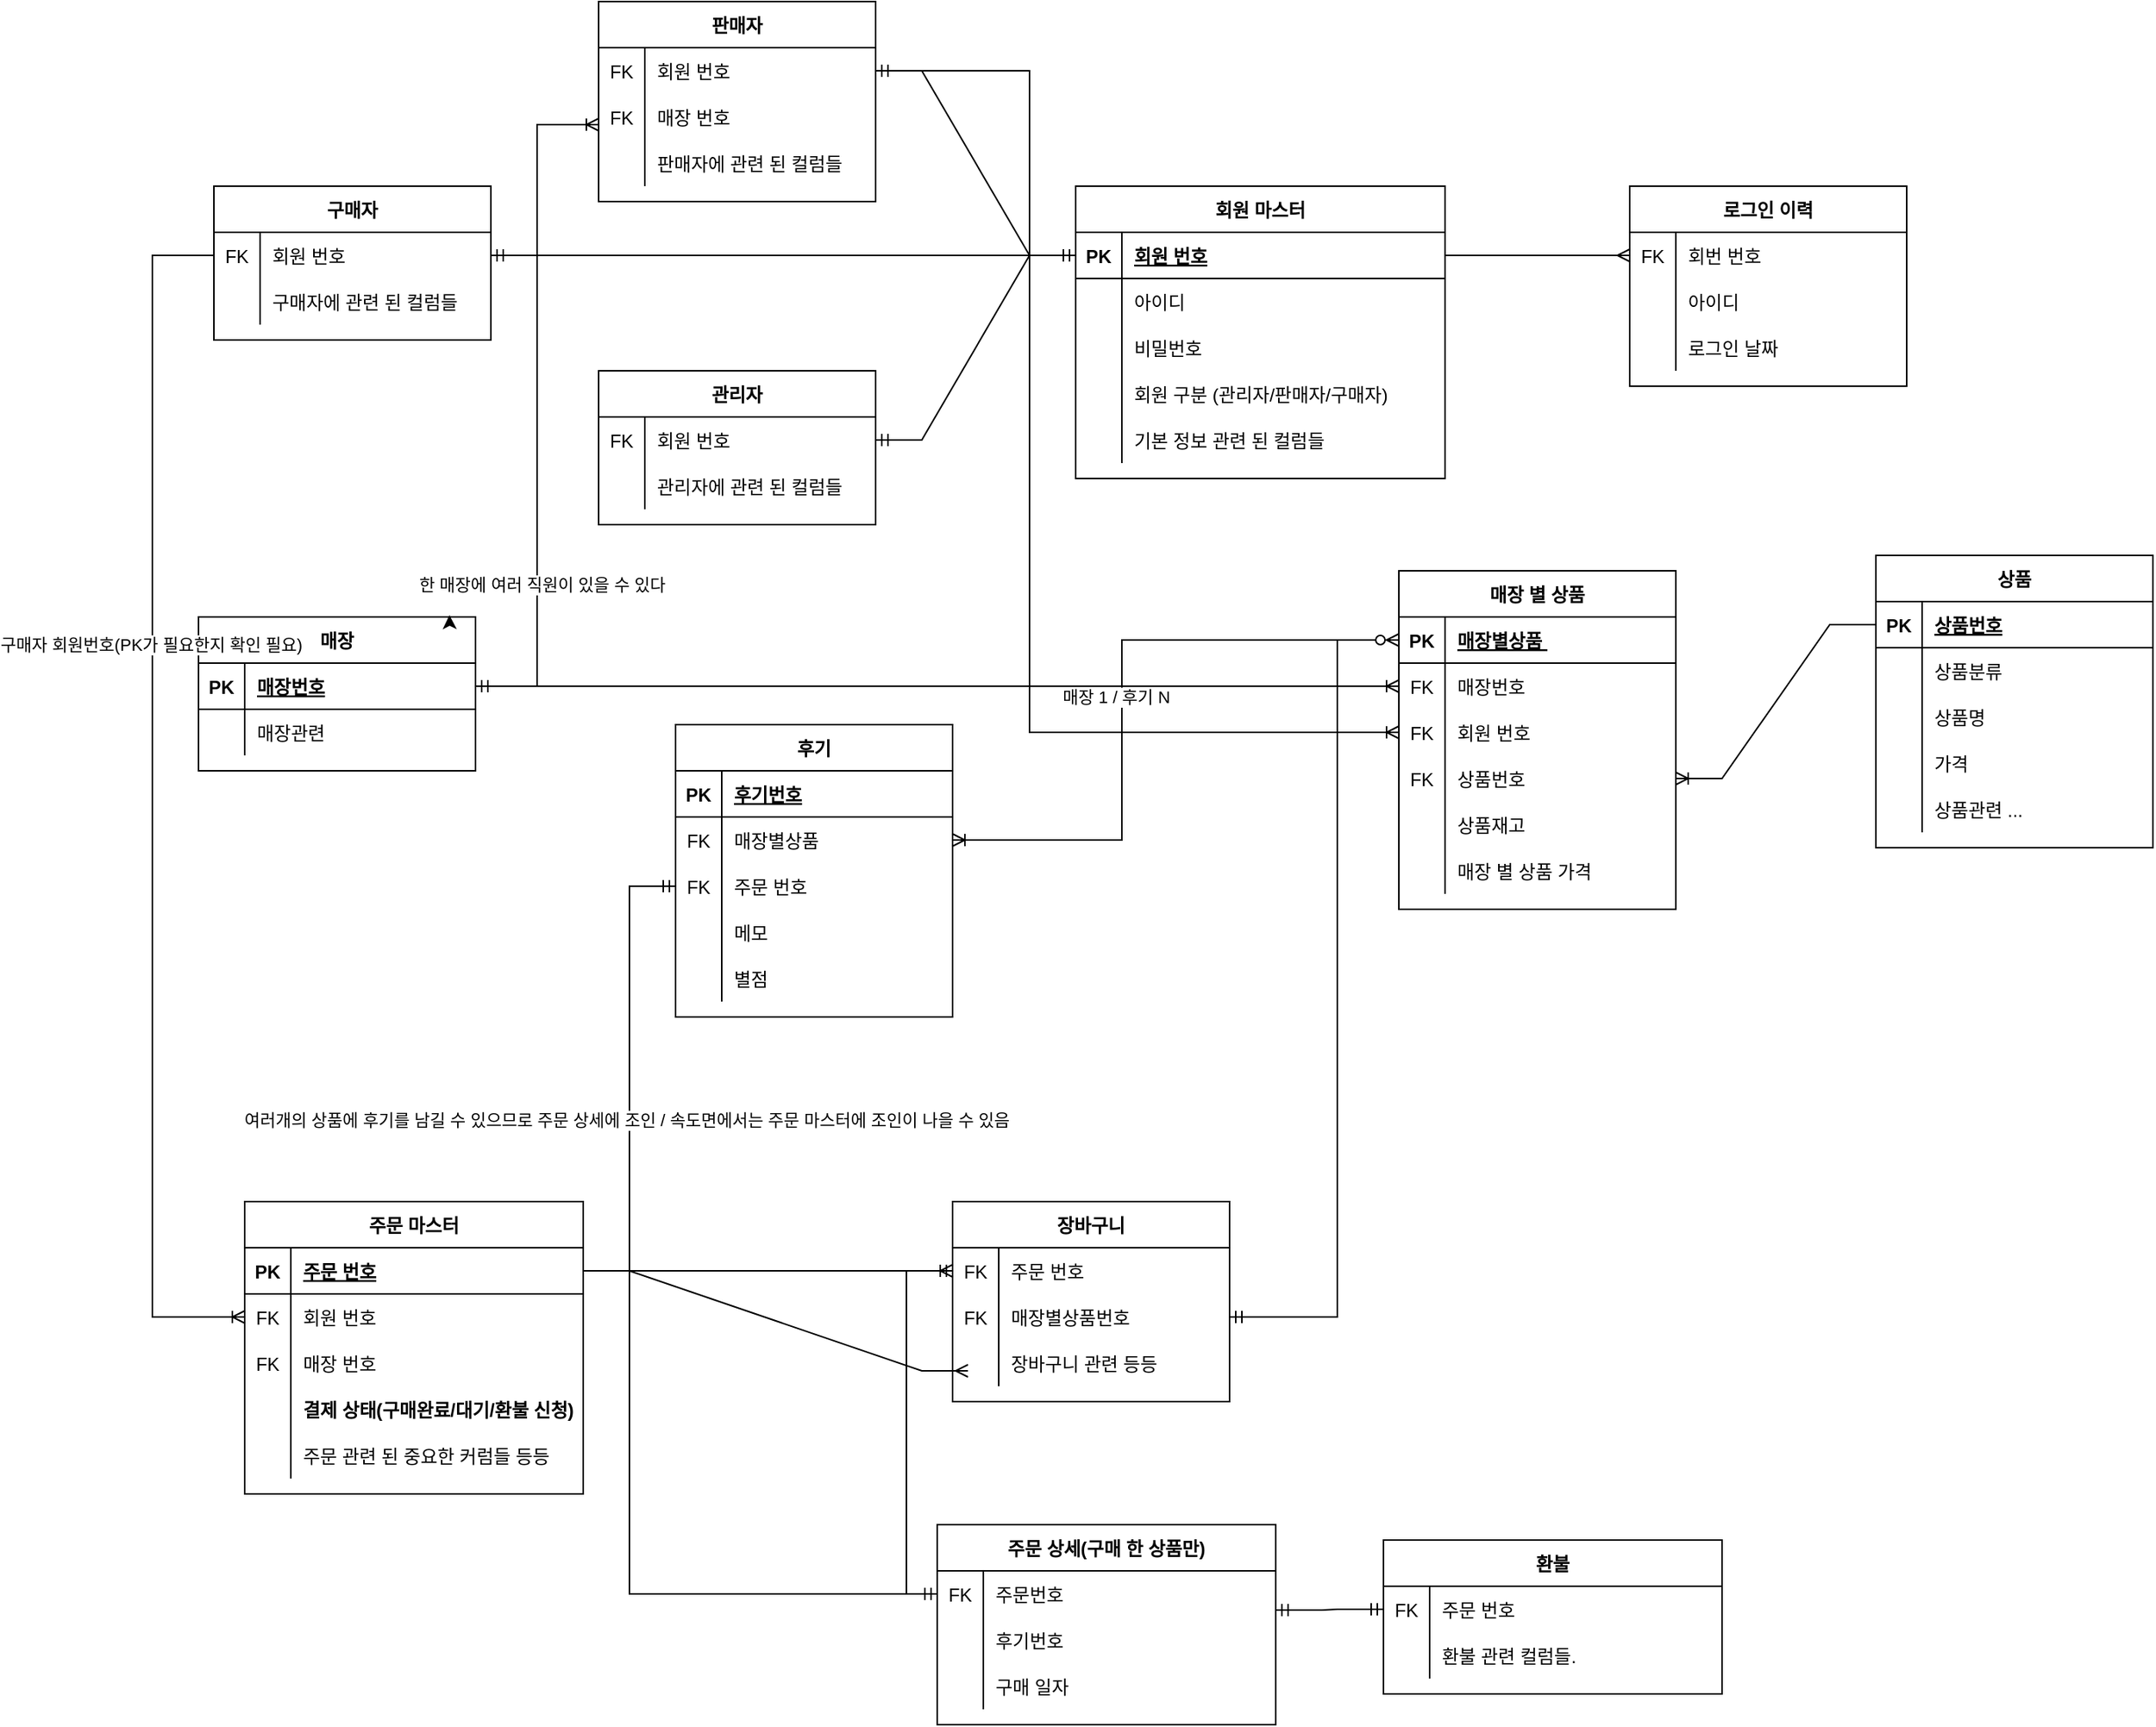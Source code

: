 <mxfile version="20.5.1" type="github">
  <diagram id="f6CYevA1i3HZGBNOCXUM" name="페이지-1">
    <mxGraphModel dx="2864" dy="1147" grid="1" gridSize="10" guides="1" tooltips="1" connect="1" arrows="1" fold="1" page="1" pageScale="1" pageWidth="827" pageHeight="1169" math="0" shadow="0">
      <root>
        <mxCell id="0" />
        <mxCell id="1" parent="0" />
        <mxCell id="cBqNinS-7dUDooHg8ESY-13" value="회원 마스터" style="shape=table;startSize=30;container=1;collapsible=1;childLayout=tableLayout;fixedRows=1;rowLines=0;fontStyle=1;align=center;resizeLast=1;" vertex="1" parent="1">
          <mxGeometry x="370" y="440" width="240" height="190" as="geometry">
            <mxRectangle x="320" y="310" width="60" height="30" as="alternateBounds" />
          </mxGeometry>
        </mxCell>
        <mxCell id="cBqNinS-7dUDooHg8ESY-14" value="" style="shape=tableRow;horizontal=0;startSize=0;swimlaneHead=0;swimlaneBody=0;fillColor=none;collapsible=0;dropTarget=0;points=[[0,0.5],[1,0.5]];portConstraint=eastwest;top=0;left=0;right=0;bottom=1;" vertex="1" parent="cBqNinS-7dUDooHg8ESY-13">
          <mxGeometry y="30" width="240" height="30" as="geometry" />
        </mxCell>
        <mxCell id="cBqNinS-7dUDooHg8ESY-15" value="PK" style="shape=partialRectangle;connectable=0;fillColor=none;top=0;left=0;bottom=0;right=0;fontStyle=1;overflow=hidden;" vertex="1" parent="cBqNinS-7dUDooHg8ESY-14">
          <mxGeometry width="30" height="30" as="geometry">
            <mxRectangle width="30" height="30" as="alternateBounds" />
          </mxGeometry>
        </mxCell>
        <mxCell id="cBqNinS-7dUDooHg8ESY-16" value="회원 번호" style="shape=partialRectangle;connectable=0;fillColor=none;top=0;left=0;bottom=0;right=0;align=left;spacingLeft=6;fontStyle=5;overflow=hidden;" vertex="1" parent="cBqNinS-7dUDooHg8ESY-14">
          <mxGeometry x="30" width="210" height="30" as="geometry">
            <mxRectangle width="210" height="30" as="alternateBounds" />
          </mxGeometry>
        </mxCell>
        <mxCell id="cBqNinS-7dUDooHg8ESY-17" value="" style="shape=tableRow;horizontal=0;startSize=0;swimlaneHead=0;swimlaneBody=0;fillColor=none;collapsible=0;dropTarget=0;points=[[0,0.5],[1,0.5]];portConstraint=eastwest;top=0;left=0;right=0;bottom=0;" vertex="1" parent="cBqNinS-7dUDooHg8ESY-13">
          <mxGeometry y="60" width="240" height="30" as="geometry" />
        </mxCell>
        <mxCell id="cBqNinS-7dUDooHg8ESY-18" value="" style="shape=partialRectangle;connectable=0;fillColor=none;top=0;left=0;bottom=0;right=0;editable=1;overflow=hidden;" vertex="1" parent="cBqNinS-7dUDooHg8ESY-17">
          <mxGeometry width="30" height="30" as="geometry">
            <mxRectangle width="30" height="30" as="alternateBounds" />
          </mxGeometry>
        </mxCell>
        <mxCell id="cBqNinS-7dUDooHg8ESY-19" value="아이디" style="shape=partialRectangle;connectable=0;fillColor=none;top=0;left=0;bottom=0;right=0;align=left;spacingLeft=6;overflow=hidden;" vertex="1" parent="cBqNinS-7dUDooHg8ESY-17">
          <mxGeometry x="30" width="210" height="30" as="geometry">
            <mxRectangle width="210" height="30" as="alternateBounds" />
          </mxGeometry>
        </mxCell>
        <mxCell id="cBqNinS-7dUDooHg8ESY-20" value="" style="shape=tableRow;horizontal=0;startSize=0;swimlaneHead=0;swimlaneBody=0;fillColor=none;collapsible=0;dropTarget=0;points=[[0,0.5],[1,0.5]];portConstraint=eastwest;top=0;left=0;right=0;bottom=0;" vertex="1" parent="cBqNinS-7dUDooHg8ESY-13">
          <mxGeometry y="90" width="240" height="30" as="geometry" />
        </mxCell>
        <mxCell id="cBqNinS-7dUDooHg8ESY-21" value="" style="shape=partialRectangle;connectable=0;fillColor=none;top=0;left=0;bottom=0;right=0;editable=1;overflow=hidden;" vertex="1" parent="cBqNinS-7dUDooHg8ESY-20">
          <mxGeometry width="30" height="30" as="geometry">
            <mxRectangle width="30" height="30" as="alternateBounds" />
          </mxGeometry>
        </mxCell>
        <mxCell id="cBqNinS-7dUDooHg8ESY-22" value="비밀번호" style="shape=partialRectangle;connectable=0;fillColor=none;top=0;left=0;bottom=0;right=0;align=left;spacingLeft=6;overflow=hidden;" vertex="1" parent="cBqNinS-7dUDooHg8ESY-20">
          <mxGeometry x="30" width="210" height="30" as="geometry">
            <mxRectangle width="210" height="30" as="alternateBounds" />
          </mxGeometry>
        </mxCell>
        <mxCell id="cBqNinS-7dUDooHg8ESY-193" value="" style="shape=tableRow;horizontal=0;startSize=0;swimlaneHead=0;swimlaneBody=0;fillColor=none;collapsible=0;dropTarget=0;points=[[0,0.5],[1,0.5]];portConstraint=eastwest;top=0;left=0;right=0;bottom=0;strokeColor=default;" vertex="1" parent="cBqNinS-7dUDooHg8ESY-13">
          <mxGeometry y="120" width="240" height="30" as="geometry" />
        </mxCell>
        <mxCell id="cBqNinS-7dUDooHg8ESY-194" value="" style="shape=partialRectangle;connectable=0;fillColor=none;top=0;left=0;bottom=0;right=0;editable=1;overflow=hidden;strokeColor=default;" vertex="1" parent="cBqNinS-7dUDooHg8ESY-193">
          <mxGeometry width="30" height="30" as="geometry">
            <mxRectangle width="30" height="30" as="alternateBounds" />
          </mxGeometry>
        </mxCell>
        <mxCell id="cBqNinS-7dUDooHg8ESY-195" value="회원 구분 (관리자/판매자/구매자)" style="shape=partialRectangle;connectable=0;fillColor=none;top=0;left=0;bottom=0;right=0;align=left;spacingLeft=6;overflow=hidden;strokeColor=default;" vertex="1" parent="cBqNinS-7dUDooHg8ESY-193">
          <mxGeometry x="30" width="210" height="30" as="geometry">
            <mxRectangle width="210" height="30" as="alternateBounds" />
          </mxGeometry>
        </mxCell>
        <mxCell id="cBqNinS-7dUDooHg8ESY-23" value="" style="shape=tableRow;horizontal=0;startSize=0;swimlaneHead=0;swimlaneBody=0;fillColor=none;collapsible=0;dropTarget=0;points=[[0,0.5],[1,0.5]];portConstraint=eastwest;top=0;left=0;right=0;bottom=0;" vertex="1" parent="cBqNinS-7dUDooHg8ESY-13">
          <mxGeometry y="150" width="240" height="30" as="geometry" />
        </mxCell>
        <mxCell id="cBqNinS-7dUDooHg8ESY-24" value="" style="shape=partialRectangle;connectable=0;fillColor=none;top=0;left=0;bottom=0;right=0;editable=1;overflow=hidden;" vertex="1" parent="cBqNinS-7dUDooHg8ESY-23">
          <mxGeometry width="30" height="30" as="geometry">
            <mxRectangle width="30" height="30" as="alternateBounds" />
          </mxGeometry>
        </mxCell>
        <mxCell id="cBqNinS-7dUDooHg8ESY-25" value="기본 정보 관련 된 컬럼들" style="shape=partialRectangle;connectable=0;fillColor=none;top=0;left=0;bottom=0;right=0;align=left;spacingLeft=6;overflow=hidden;" vertex="1" parent="cBqNinS-7dUDooHg8ESY-23">
          <mxGeometry x="30" width="210" height="30" as="geometry">
            <mxRectangle width="210" height="30" as="alternateBounds" />
          </mxGeometry>
        </mxCell>
        <mxCell id="cBqNinS-7dUDooHg8ESY-41" value="" style="shape=partialRectangle;connectable=0;fillColor=none;top=0;left=0;bottom=0;right=0;editable=1;overflow=hidden;perimeterSpacing=0;strokeColor=default;" vertex="1" parent="1">
          <mxGeometry x="320" y="460" width="30" height="30" as="geometry">
            <mxRectangle width="30" height="30" as="alternateBounds" />
          </mxGeometry>
        </mxCell>
        <mxCell id="cBqNinS-7dUDooHg8ESY-44" value="관리자" style="shape=table;startSize=30;container=1;collapsible=1;childLayout=tableLayout;fixedRows=1;rowLines=0;fontStyle=1;align=center;resizeLast=1;" vertex="1" parent="1">
          <mxGeometry x="60" y="560" width="180" height="100" as="geometry">
            <mxRectangle x="320" y="310" width="60" height="30" as="alternateBounds" />
          </mxGeometry>
        </mxCell>
        <mxCell id="cBqNinS-7dUDooHg8ESY-71" value="" style="shape=tableRow;horizontal=0;startSize=0;swimlaneHead=0;swimlaneBody=0;fillColor=none;collapsible=0;dropTarget=0;points=[[0,0.5],[1,0.5]];portConstraint=eastwest;top=0;left=0;right=0;bottom=0;strokeColor=default;" vertex="1" parent="cBqNinS-7dUDooHg8ESY-44">
          <mxGeometry y="30" width="180" height="30" as="geometry" />
        </mxCell>
        <mxCell id="cBqNinS-7dUDooHg8ESY-72" value="FK" style="shape=partialRectangle;connectable=0;fillColor=none;top=0;left=0;bottom=0;right=0;fontStyle=0;overflow=hidden;strokeColor=default;" vertex="1" parent="cBqNinS-7dUDooHg8ESY-71">
          <mxGeometry width="30" height="30" as="geometry">
            <mxRectangle width="30" height="30" as="alternateBounds" />
          </mxGeometry>
        </mxCell>
        <mxCell id="cBqNinS-7dUDooHg8ESY-73" value="회원 번호" style="shape=partialRectangle;connectable=0;fillColor=none;top=0;left=0;bottom=0;right=0;align=left;spacingLeft=6;fontStyle=0;overflow=hidden;strokeColor=default;" vertex="1" parent="cBqNinS-7dUDooHg8ESY-71">
          <mxGeometry x="30" width="150" height="30" as="geometry">
            <mxRectangle width="150" height="30" as="alternateBounds" />
          </mxGeometry>
        </mxCell>
        <mxCell id="cBqNinS-7dUDooHg8ESY-48" value="" style="shape=tableRow;horizontal=0;startSize=0;swimlaneHead=0;swimlaneBody=0;fillColor=none;collapsible=0;dropTarget=0;points=[[0,0.5],[1,0.5]];portConstraint=eastwest;top=0;left=0;right=0;bottom=0;" vertex="1" parent="cBqNinS-7dUDooHg8ESY-44">
          <mxGeometry y="60" width="180" height="30" as="geometry" />
        </mxCell>
        <mxCell id="cBqNinS-7dUDooHg8ESY-49" value="" style="shape=partialRectangle;connectable=0;fillColor=none;top=0;left=0;bottom=0;right=0;editable=1;overflow=hidden;" vertex="1" parent="cBqNinS-7dUDooHg8ESY-48">
          <mxGeometry width="30" height="30" as="geometry">
            <mxRectangle width="30" height="30" as="alternateBounds" />
          </mxGeometry>
        </mxCell>
        <mxCell id="cBqNinS-7dUDooHg8ESY-50" value="관리자에 관련 된 컬럼들" style="shape=partialRectangle;connectable=0;fillColor=none;top=0;left=0;bottom=0;right=0;align=left;spacingLeft=6;overflow=hidden;" vertex="1" parent="cBqNinS-7dUDooHg8ESY-48">
          <mxGeometry x="30" width="150" height="30" as="geometry">
            <mxRectangle width="150" height="30" as="alternateBounds" />
          </mxGeometry>
        </mxCell>
        <mxCell id="cBqNinS-7dUDooHg8ESY-76" value="판매자" style="shape=table;startSize=30;container=1;collapsible=1;childLayout=tableLayout;fixedRows=1;rowLines=0;fontStyle=1;align=center;resizeLast=1;" vertex="1" parent="1">
          <mxGeometry x="60" y="320" width="180" height="130" as="geometry">
            <mxRectangle x="320" y="310" width="60" height="30" as="alternateBounds" />
          </mxGeometry>
        </mxCell>
        <mxCell id="cBqNinS-7dUDooHg8ESY-80" value="" style="shape=tableRow;horizontal=0;startSize=0;swimlaneHead=0;swimlaneBody=0;fillColor=none;collapsible=0;dropTarget=0;points=[[0,0.5],[1,0.5]];portConstraint=eastwest;top=0;left=0;right=0;bottom=0;strokeColor=default;" vertex="1" parent="cBqNinS-7dUDooHg8ESY-76">
          <mxGeometry y="30" width="180" height="30" as="geometry" />
        </mxCell>
        <mxCell id="cBqNinS-7dUDooHg8ESY-81" value="FK" style="shape=partialRectangle;connectable=0;fillColor=none;top=0;left=0;bottom=0;right=0;fontStyle=0;overflow=hidden;strokeColor=default;" vertex="1" parent="cBqNinS-7dUDooHg8ESY-80">
          <mxGeometry width="30" height="30" as="geometry">
            <mxRectangle width="30" height="30" as="alternateBounds" />
          </mxGeometry>
        </mxCell>
        <mxCell id="cBqNinS-7dUDooHg8ESY-82" value="회원 번호" style="shape=partialRectangle;connectable=0;fillColor=none;top=0;left=0;bottom=0;right=0;align=left;spacingLeft=6;fontStyle=0;overflow=hidden;strokeColor=default;" vertex="1" parent="cBqNinS-7dUDooHg8ESY-80">
          <mxGeometry x="30" width="150" height="30" as="geometry">
            <mxRectangle width="150" height="30" as="alternateBounds" />
          </mxGeometry>
        </mxCell>
        <mxCell id="cBqNinS-7dUDooHg8ESY-503" value="" style="shape=tableRow;horizontal=0;startSize=0;swimlaneHead=0;swimlaneBody=0;fillColor=none;collapsible=0;dropTarget=0;points=[[0,0.5],[1,0.5]];portConstraint=eastwest;top=0;left=0;right=0;bottom=0;strokeColor=default;" vertex="1" parent="cBqNinS-7dUDooHg8ESY-76">
          <mxGeometry y="60" width="180" height="30" as="geometry" />
        </mxCell>
        <mxCell id="cBqNinS-7dUDooHg8ESY-504" value="FK" style="shape=partialRectangle;connectable=0;fillColor=none;top=0;left=0;bottom=0;right=0;fontStyle=0;overflow=hidden;strokeColor=default;" vertex="1" parent="cBqNinS-7dUDooHg8ESY-503">
          <mxGeometry width="30" height="30" as="geometry">
            <mxRectangle width="30" height="30" as="alternateBounds" />
          </mxGeometry>
        </mxCell>
        <mxCell id="cBqNinS-7dUDooHg8ESY-505" value="매장 번호" style="shape=partialRectangle;connectable=0;fillColor=none;top=0;left=0;bottom=0;right=0;align=left;spacingLeft=6;fontStyle=0;overflow=hidden;strokeColor=default;" vertex="1" parent="cBqNinS-7dUDooHg8ESY-503">
          <mxGeometry x="30" width="150" height="30" as="geometry">
            <mxRectangle width="150" height="30" as="alternateBounds" />
          </mxGeometry>
        </mxCell>
        <mxCell id="cBqNinS-7dUDooHg8ESY-83" value="" style="shape=tableRow;horizontal=0;startSize=0;swimlaneHead=0;swimlaneBody=0;fillColor=none;collapsible=0;dropTarget=0;points=[[0,0.5],[1,0.5]];portConstraint=eastwest;top=0;left=0;right=0;bottom=0;" vertex="1" parent="cBqNinS-7dUDooHg8ESY-76">
          <mxGeometry y="90" width="180" height="30" as="geometry" />
        </mxCell>
        <mxCell id="cBqNinS-7dUDooHg8ESY-84" value="" style="shape=partialRectangle;connectable=0;fillColor=none;top=0;left=0;bottom=0;right=0;editable=1;overflow=hidden;" vertex="1" parent="cBqNinS-7dUDooHg8ESY-83">
          <mxGeometry width="30" height="30" as="geometry">
            <mxRectangle width="30" height="30" as="alternateBounds" />
          </mxGeometry>
        </mxCell>
        <mxCell id="cBqNinS-7dUDooHg8ESY-85" value="판매자에 관련 된 컬럼들" style="shape=partialRectangle;connectable=0;fillColor=none;top=0;left=0;bottom=0;right=0;align=left;spacingLeft=6;overflow=hidden;" vertex="1" parent="cBqNinS-7dUDooHg8ESY-83">
          <mxGeometry x="30" width="150" height="30" as="geometry">
            <mxRectangle width="150" height="30" as="alternateBounds" />
          </mxGeometry>
        </mxCell>
        <mxCell id="cBqNinS-7dUDooHg8ESY-87" value="매장" style="shape=table;startSize=30;container=1;collapsible=1;childLayout=tableLayout;fixedRows=1;rowLines=0;fontStyle=1;align=center;resizeLast=1;strokeColor=default;" vertex="1" parent="1">
          <mxGeometry x="-200" y="720" width="180" height="100" as="geometry" />
        </mxCell>
        <mxCell id="cBqNinS-7dUDooHg8ESY-88" value="" style="shape=tableRow;horizontal=0;startSize=0;swimlaneHead=0;swimlaneBody=0;fillColor=none;collapsible=0;dropTarget=0;points=[[0,0.5],[1,0.5]];portConstraint=eastwest;top=0;left=0;right=0;bottom=1;strokeColor=default;" vertex="1" parent="cBqNinS-7dUDooHg8ESY-87">
          <mxGeometry y="30" width="180" height="30" as="geometry" />
        </mxCell>
        <mxCell id="cBqNinS-7dUDooHg8ESY-89" value="PK" style="shape=partialRectangle;connectable=0;fillColor=none;top=0;left=0;bottom=0;right=0;fontStyle=1;overflow=hidden;strokeColor=default;" vertex="1" parent="cBqNinS-7dUDooHg8ESY-88">
          <mxGeometry width="30" height="30" as="geometry">
            <mxRectangle width="30" height="30" as="alternateBounds" />
          </mxGeometry>
        </mxCell>
        <mxCell id="cBqNinS-7dUDooHg8ESY-90" value="매장번호" style="shape=partialRectangle;connectable=0;fillColor=none;top=0;left=0;bottom=0;right=0;align=left;spacingLeft=6;fontStyle=5;overflow=hidden;strokeColor=default;" vertex="1" parent="cBqNinS-7dUDooHg8ESY-88">
          <mxGeometry x="30" width="150" height="30" as="geometry">
            <mxRectangle width="150" height="30" as="alternateBounds" />
          </mxGeometry>
        </mxCell>
        <mxCell id="cBqNinS-7dUDooHg8ESY-91" value="" style="shape=tableRow;horizontal=0;startSize=0;swimlaneHead=0;swimlaneBody=0;fillColor=none;collapsible=0;dropTarget=0;points=[[0,0.5],[1,0.5]];portConstraint=eastwest;top=0;left=0;right=0;bottom=0;strokeColor=default;" vertex="1" parent="cBqNinS-7dUDooHg8ESY-87">
          <mxGeometry y="60" width="180" height="30" as="geometry" />
        </mxCell>
        <mxCell id="cBqNinS-7dUDooHg8ESY-92" value="" style="shape=partialRectangle;connectable=0;fillColor=none;top=0;left=0;bottom=0;right=0;editable=1;overflow=hidden;strokeColor=default;" vertex="1" parent="cBqNinS-7dUDooHg8ESY-91">
          <mxGeometry width="30" height="30" as="geometry">
            <mxRectangle width="30" height="30" as="alternateBounds" />
          </mxGeometry>
        </mxCell>
        <mxCell id="cBqNinS-7dUDooHg8ESY-93" value="매장관련 " style="shape=partialRectangle;connectable=0;fillColor=none;top=0;left=0;bottom=0;right=0;align=left;spacingLeft=6;overflow=hidden;strokeColor=default;" vertex="1" parent="cBqNinS-7dUDooHg8ESY-91">
          <mxGeometry x="30" width="150" height="30" as="geometry">
            <mxRectangle width="150" height="30" as="alternateBounds" />
          </mxGeometry>
        </mxCell>
        <mxCell id="cBqNinS-7dUDooHg8ESY-100" style="edgeStyle=orthogonalEdgeStyle;rounded=0;orthogonalLoop=1;jettySize=auto;html=1;exitX=0.75;exitY=0;exitDx=0;exitDy=0;entryX=0.906;entryY=-0.012;entryDx=0;entryDy=0;entryPerimeter=0;" edge="1" parent="1" source="cBqNinS-7dUDooHg8ESY-87" target="cBqNinS-7dUDooHg8ESY-87">
          <mxGeometry relative="1" as="geometry" />
        </mxCell>
        <mxCell id="cBqNinS-7dUDooHg8ESY-101" value="상품" style="shape=table;startSize=30;container=1;collapsible=1;childLayout=tableLayout;fixedRows=1;rowLines=0;fontStyle=1;align=center;resizeLast=1;strokeColor=default;" vertex="1" parent="1">
          <mxGeometry x="890" y="680" width="180" height="190" as="geometry" />
        </mxCell>
        <mxCell id="cBqNinS-7dUDooHg8ESY-102" value="" style="shape=tableRow;horizontal=0;startSize=0;swimlaneHead=0;swimlaneBody=0;fillColor=none;collapsible=0;dropTarget=0;points=[[0,0.5],[1,0.5]];portConstraint=eastwest;top=0;left=0;right=0;bottom=1;strokeColor=default;" vertex="1" parent="cBqNinS-7dUDooHg8ESY-101">
          <mxGeometry y="30" width="180" height="30" as="geometry" />
        </mxCell>
        <mxCell id="cBqNinS-7dUDooHg8ESY-103" value="PK" style="shape=partialRectangle;connectable=0;fillColor=none;top=0;left=0;bottom=0;right=0;fontStyle=1;overflow=hidden;strokeColor=default;" vertex="1" parent="cBqNinS-7dUDooHg8ESY-102">
          <mxGeometry width="30" height="30" as="geometry">
            <mxRectangle width="30" height="30" as="alternateBounds" />
          </mxGeometry>
        </mxCell>
        <mxCell id="cBqNinS-7dUDooHg8ESY-104" value="상품번호" style="shape=partialRectangle;connectable=0;fillColor=none;top=0;left=0;bottom=0;right=0;align=left;spacingLeft=6;fontStyle=5;overflow=hidden;strokeColor=default;" vertex="1" parent="cBqNinS-7dUDooHg8ESY-102">
          <mxGeometry x="30" width="150" height="30" as="geometry">
            <mxRectangle width="150" height="30" as="alternateBounds" />
          </mxGeometry>
        </mxCell>
        <mxCell id="cBqNinS-7dUDooHg8ESY-105" value="" style="shape=tableRow;horizontal=0;startSize=0;swimlaneHead=0;swimlaneBody=0;fillColor=none;collapsible=0;dropTarget=0;points=[[0,0.5],[1,0.5]];portConstraint=eastwest;top=0;left=0;right=0;bottom=0;strokeColor=default;" vertex="1" parent="cBqNinS-7dUDooHg8ESY-101">
          <mxGeometry y="60" width="180" height="30" as="geometry" />
        </mxCell>
        <mxCell id="cBqNinS-7dUDooHg8ESY-106" value="" style="shape=partialRectangle;connectable=0;fillColor=none;top=0;left=0;bottom=0;right=0;editable=1;overflow=hidden;strokeColor=default;" vertex="1" parent="cBqNinS-7dUDooHg8ESY-105">
          <mxGeometry width="30" height="30" as="geometry">
            <mxRectangle width="30" height="30" as="alternateBounds" />
          </mxGeometry>
        </mxCell>
        <mxCell id="cBqNinS-7dUDooHg8ESY-107" value="상품분류" style="shape=partialRectangle;connectable=0;fillColor=none;top=0;left=0;bottom=0;right=0;align=left;spacingLeft=6;overflow=hidden;strokeColor=default;" vertex="1" parent="cBqNinS-7dUDooHg8ESY-105">
          <mxGeometry x="30" width="150" height="30" as="geometry">
            <mxRectangle width="150" height="30" as="alternateBounds" />
          </mxGeometry>
        </mxCell>
        <mxCell id="cBqNinS-7dUDooHg8ESY-108" value="" style="shape=tableRow;horizontal=0;startSize=0;swimlaneHead=0;swimlaneBody=0;fillColor=none;collapsible=0;dropTarget=0;points=[[0,0.5],[1,0.5]];portConstraint=eastwest;top=0;left=0;right=0;bottom=0;strokeColor=default;" vertex="1" parent="cBqNinS-7dUDooHg8ESY-101">
          <mxGeometry y="90" width="180" height="30" as="geometry" />
        </mxCell>
        <mxCell id="cBqNinS-7dUDooHg8ESY-109" value="" style="shape=partialRectangle;connectable=0;fillColor=none;top=0;left=0;bottom=0;right=0;editable=1;overflow=hidden;strokeColor=default;" vertex="1" parent="cBqNinS-7dUDooHg8ESY-108">
          <mxGeometry width="30" height="30" as="geometry">
            <mxRectangle width="30" height="30" as="alternateBounds" />
          </mxGeometry>
        </mxCell>
        <mxCell id="cBqNinS-7dUDooHg8ESY-110" value="상품명" style="shape=partialRectangle;connectable=0;fillColor=none;top=0;left=0;bottom=0;right=0;align=left;spacingLeft=6;overflow=hidden;strokeColor=default;" vertex="1" parent="cBqNinS-7dUDooHg8ESY-108">
          <mxGeometry x="30" width="150" height="30" as="geometry">
            <mxRectangle width="150" height="30" as="alternateBounds" />
          </mxGeometry>
        </mxCell>
        <mxCell id="cBqNinS-7dUDooHg8ESY-468" value="" style="shape=tableRow;horizontal=0;startSize=0;swimlaneHead=0;swimlaneBody=0;fillColor=none;collapsible=0;dropTarget=0;points=[[0,0.5],[1,0.5]];portConstraint=eastwest;top=0;left=0;right=0;bottom=0;strokeColor=default;" vertex="1" parent="cBqNinS-7dUDooHg8ESY-101">
          <mxGeometry y="120" width="180" height="30" as="geometry" />
        </mxCell>
        <mxCell id="cBqNinS-7dUDooHg8ESY-469" value="" style="shape=partialRectangle;connectable=0;fillColor=none;top=0;left=0;bottom=0;right=0;editable=1;overflow=hidden;strokeColor=default;" vertex="1" parent="cBqNinS-7dUDooHg8ESY-468">
          <mxGeometry width="30" height="30" as="geometry">
            <mxRectangle width="30" height="30" as="alternateBounds" />
          </mxGeometry>
        </mxCell>
        <mxCell id="cBqNinS-7dUDooHg8ESY-470" value="가격" style="shape=partialRectangle;connectable=0;fillColor=none;top=0;left=0;bottom=0;right=0;align=left;spacingLeft=6;overflow=hidden;strokeColor=default;" vertex="1" parent="cBqNinS-7dUDooHg8ESY-468">
          <mxGeometry x="30" width="150" height="30" as="geometry">
            <mxRectangle width="150" height="30" as="alternateBounds" />
          </mxGeometry>
        </mxCell>
        <mxCell id="cBqNinS-7dUDooHg8ESY-111" value="" style="shape=tableRow;horizontal=0;startSize=0;swimlaneHead=0;swimlaneBody=0;fillColor=none;collapsible=0;dropTarget=0;points=[[0,0.5],[1,0.5]];portConstraint=eastwest;top=0;left=0;right=0;bottom=0;strokeColor=default;" vertex="1" parent="cBqNinS-7dUDooHg8ESY-101">
          <mxGeometry y="150" width="180" height="30" as="geometry" />
        </mxCell>
        <mxCell id="cBqNinS-7dUDooHg8ESY-112" value="" style="shape=partialRectangle;connectable=0;fillColor=none;top=0;left=0;bottom=0;right=0;editable=1;overflow=hidden;strokeColor=default;" vertex="1" parent="cBqNinS-7dUDooHg8ESY-111">
          <mxGeometry width="30" height="30" as="geometry">
            <mxRectangle width="30" height="30" as="alternateBounds" />
          </mxGeometry>
        </mxCell>
        <mxCell id="cBqNinS-7dUDooHg8ESY-113" value="상품관련 ..." style="shape=partialRectangle;connectable=0;fillColor=none;top=0;left=0;bottom=0;right=0;align=left;spacingLeft=6;overflow=hidden;strokeColor=default;" vertex="1" parent="cBqNinS-7dUDooHg8ESY-111">
          <mxGeometry x="30" width="150" height="30" as="geometry">
            <mxRectangle width="150" height="30" as="alternateBounds" />
          </mxGeometry>
        </mxCell>
        <mxCell id="cBqNinS-7dUDooHg8ESY-114" value="매장 별 상품" style="shape=table;startSize=30;container=1;collapsible=1;childLayout=tableLayout;fixedRows=1;rowLines=0;fontStyle=1;align=center;resizeLast=1;strokeColor=default;" vertex="1" parent="1">
          <mxGeometry x="580" y="690" width="180" height="220" as="geometry" />
        </mxCell>
        <mxCell id="cBqNinS-7dUDooHg8ESY-230" value="" style="shape=tableRow;horizontal=0;startSize=0;swimlaneHead=0;swimlaneBody=0;fillColor=none;collapsible=0;dropTarget=0;points=[[0,0.5],[1,0.5]];portConstraint=eastwest;top=0;left=0;right=0;bottom=1;strokeColor=default;" vertex="1" parent="cBqNinS-7dUDooHg8ESY-114">
          <mxGeometry y="30" width="180" height="30" as="geometry" />
        </mxCell>
        <mxCell id="cBqNinS-7dUDooHg8ESY-231" value="PK" style="shape=partialRectangle;connectable=0;fillColor=none;top=0;left=0;bottom=0;right=0;fontStyle=1;overflow=hidden;strokeColor=default;" vertex="1" parent="cBqNinS-7dUDooHg8ESY-230">
          <mxGeometry width="30" height="30" as="geometry">
            <mxRectangle width="30" height="30" as="alternateBounds" />
          </mxGeometry>
        </mxCell>
        <mxCell id="cBqNinS-7dUDooHg8ESY-232" value="매장별상품 " style="shape=partialRectangle;connectable=0;fillColor=none;top=0;left=0;bottom=0;right=0;align=left;spacingLeft=6;fontStyle=5;overflow=hidden;strokeColor=default;" vertex="1" parent="cBqNinS-7dUDooHg8ESY-230">
          <mxGeometry x="30" width="150" height="30" as="geometry">
            <mxRectangle width="150" height="30" as="alternateBounds" />
          </mxGeometry>
        </mxCell>
        <mxCell id="cBqNinS-7dUDooHg8ESY-128" value="" style="shape=tableRow;horizontal=0;startSize=0;swimlaneHead=0;swimlaneBody=0;fillColor=none;collapsible=0;dropTarget=0;points=[[0,0.5],[1,0.5]];portConstraint=eastwest;top=0;left=0;right=0;bottom=0;strokeColor=default;" vertex="1" parent="cBqNinS-7dUDooHg8ESY-114">
          <mxGeometry y="60" width="180" height="30" as="geometry" />
        </mxCell>
        <mxCell id="cBqNinS-7dUDooHg8ESY-129" value="FK" style="shape=partialRectangle;connectable=0;fillColor=none;top=0;left=0;bottom=0;right=0;fontStyle=0;overflow=hidden;strokeColor=default;" vertex="1" parent="cBqNinS-7dUDooHg8ESY-128">
          <mxGeometry width="30" height="30" as="geometry">
            <mxRectangle width="30" height="30" as="alternateBounds" />
          </mxGeometry>
        </mxCell>
        <mxCell id="cBqNinS-7dUDooHg8ESY-130" value="매장번호" style="shape=partialRectangle;connectable=0;fillColor=none;top=0;left=0;bottom=0;right=0;align=left;spacingLeft=6;fontStyle=0;overflow=hidden;strokeColor=default;" vertex="1" parent="cBqNinS-7dUDooHg8ESY-128">
          <mxGeometry x="30" width="150" height="30" as="geometry">
            <mxRectangle width="150" height="30" as="alternateBounds" />
          </mxGeometry>
        </mxCell>
        <mxCell id="cBqNinS-7dUDooHg8ESY-497" value="" style="shape=tableRow;horizontal=0;startSize=0;swimlaneHead=0;swimlaneBody=0;fillColor=none;collapsible=0;dropTarget=0;points=[[0,0.5],[1,0.5]];portConstraint=eastwest;top=0;left=0;right=0;bottom=0;strokeColor=default;" vertex="1" parent="cBqNinS-7dUDooHg8ESY-114">
          <mxGeometry y="90" width="180" height="30" as="geometry" />
        </mxCell>
        <mxCell id="cBqNinS-7dUDooHg8ESY-498" value="FK" style="shape=partialRectangle;connectable=0;fillColor=none;top=0;left=0;bottom=0;right=0;fontStyle=0;overflow=hidden;strokeColor=default;" vertex="1" parent="cBqNinS-7dUDooHg8ESY-497">
          <mxGeometry width="30" height="30" as="geometry">
            <mxRectangle width="30" height="30" as="alternateBounds" />
          </mxGeometry>
        </mxCell>
        <mxCell id="cBqNinS-7dUDooHg8ESY-499" value="회원 번호" style="shape=partialRectangle;connectable=0;fillColor=none;top=0;left=0;bottom=0;right=0;align=left;spacingLeft=6;fontStyle=0;overflow=hidden;strokeColor=default;" vertex="1" parent="cBqNinS-7dUDooHg8ESY-497">
          <mxGeometry x="30" width="150" height="30" as="geometry">
            <mxRectangle width="150" height="30" as="alternateBounds" />
          </mxGeometry>
        </mxCell>
        <mxCell id="cBqNinS-7dUDooHg8ESY-131" value="" style="shape=tableRow;horizontal=0;startSize=0;swimlaneHead=0;swimlaneBody=0;fillColor=none;collapsible=0;dropTarget=0;points=[[0,0.5],[1,0.5]];portConstraint=eastwest;top=0;left=0;right=0;bottom=0;strokeColor=default;" vertex="1" parent="cBqNinS-7dUDooHg8ESY-114">
          <mxGeometry y="120" width="180" height="30" as="geometry" />
        </mxCell>
        <mxCell id="cBqNinS-7dUDooHg8ESY-132" value="FK" style="shape=partialRectangle;connectable=0;fillColor=none;top=0;left=0;bottom=0;right=0;fontStyle=0;overflow=hidden;strokeColor=default;" vertex="1" parent="cBqNinS-7dUDooHg8ESY-131">
          <mxGeometry width="30" height="30" as="geometry">
            <mxRectangle width="30" height="30" as="alternateBounds" />
          </mxGeometry>
        </mxCell>
        <mxCell id="cBqNinS-7dUDooHg8ESY-133" value="상품번호" style="shape=partialRectangle;connectable=0;fillColor=none;top=0;left=0;bottom=0;right=0;align=left;spacingLeft=6;fontStyle=0;overflow=hidden;strokeColor=default;" vertex="1" parent="cBqNinS-7dUDooHg8ESY-131">
          <mxGeometry x="30" width="150" height="30" as="geometry">
            <mxRectangle width="150" height="30" as="alternateBounds" />
          </mxGeometry>
        </mxCell>
        <mxCell id="cBqNinS-7dUDooHg8ESY-118" value="" style="shape=tableRow;horizontal=0;startSize=0;swimlaneHead=0;swimlaneBody=0;fillColor=none;collapsible=0;dropTarget=0;points=[[0,0.5],[1,0.5]];portConstraint=eastwest;top=0;left=0;right=0;bottom=0;strokeColor=default;" vertex="1" parent="cBqNinS-7dUDooHg8ESY-114">
          <mxGeometry y="150" width="180" height="30" as="geometry" />
        </mxCell>
        <mxCell id="cBqNinS-7dUDooHg8ESY-119" value="" style="shape=partialRectangle;connectable=0;fillColor=none;top=0;left=0;bottom=0;right=0;editable=1;overflow=hidden;strokeColor=default;" vertex="1" parent="cBqNinS-7dUDooHg8ESY-118">
          <mxGeometry width="30" height="30" as="geometry">
            <mxRectangle width="30" height="30" as="alternateBounds" />
          </mxGeometry>
        </mxCell>
        <mxCell id="cBqNinS-7dUDooHg8ESY-120" value="상품재고" style="shape=partialRectangle;connectable=0;fillColor=none;top=0;left=0;bottom=0;right=0;align=left;spacingLeft=6;overflow=hidden;strokeColor=default;" vertex="1" parent="cBqNinS-7dUDooHg8ESY-118">
          <mxGeometry x="30" width="150" height="30" as="geometry">
            <mxRectangle width="150" height="30" as="alternateBounds" />
          </mxGeometry>
        </mxCell>
        <mxCell id="cBqNinS-7dUDooHg8ESY-121" value="" style="shape=tableRow;horizontal=0;startSize=0;swimlaneHead=0;swimlaneBody=0;fillColor=none;collapsible=0;dropTarget=0;points=[[0,0.5],[1,0.5]];portConstraint=eastwest;top=0;left=0;right=0;bottom=0;strokeColor=default;" vertex="1" parent="cBqNinS-7dUDooHg8ESY-114">
          <mxGeometry y="180" width="180" height="30" as="geometry" />
        </mxCell>
        <mxCell id="cBqNinS-7dUDooHg8ESY-122" value="" style="shape=partialRectangle;connectable=0;fillColor=none;top=0;left=0;bottom=0;right=0;editable=1;overflow=hidden;strokeColor=default;" vertex="1" parent="cBqNinS-7dUDooHg8ESY-121">
          <mxGeometry width="30" height="30" as="geometry">
            <mxRectangle width="30" height="30" as="alternateBounds" />
          </mxGeometry>
        </mxCell>
        <mxCell id="cBqNinS-7dUDooHg8ESY-123" value="매장 별 상품 가격" style="shape=partialRectangle;connectable=0;fillColor=none;top=0;left=0;bottom=0;right=0;align=left;spacingLeft=6;overflow=hidden;strokeColor=default;" vertex="1" parent="cBqNinS-7dUDooHg8ESY-121">
          <mxGeometry x="30" width="150" height="30" as="geometry">
            <mxRectangle width="150" height="30" as="alternateBounds" />
          </mxGeometry>
        </mxCell>
        <mxCell id="cBqNinS-7dUDooHg8ESY-168" value="구매자" style="shape=table;startSize=30;container=1;collapsible=1;childLayout=tableLayout;fixedRows=1;rowLines=0;fontStyle=1;align=center;resizeLast=1;" vertex="1" parent="1">
          <mxGeometry x="-190" y="440" width="180" height="100" as="geometry">
            <mxRectangle x="320" y="310" width="60" height="30" as="alternateBounds" />
          </mxGeometry>
        </mxCell>
        <mxCell id="cBqNinS-7dUDooHg8ESY-169" value="" style="shape=tableRow;horizontal=0;startSize=0;swimlaneHead=0;swimlaneBody=0;fillColor=none;collapsible=0;dropTarget=0;points=[[0,0.5],[1,0.5]];portConstraint=eastwest;top=0;left=0;right=0;bottom=0;strokeColor=default;" vertex="1" parent="cBqNinS-7dUDooHg8ESY-168">
          <mxGeometry y="30" width="180" height="30" as="geometry" />
        </mxCell>
        <mxCell id="cBqNinS-7dUDooHg8ESY-170" value="FK" style="shape=partialRectangle;connectable=0;fillColor=none;top=0;left=0;bottom=0;right=0;fontStyle=0;overflow=hidden;strokeColor=default;" vertex="1" parent="cBqNinS-7dUDooHg8ESY-169">
          <mxGeometry width="30" height="30" as="geometry">
            <mxRectangle width="30" height="30" as="alternateBounds" />
          </mxGeometry>
        </mxCell>
        <mxCell id="cBqNinS-7dUDooHg8ESY-171" value="회원 번호" style="shape=partialRectangle;connectable=0;fillColor=none;top=0;left=0;bottom=0;right=0;align=left;spacingLeft=6;fontStyle=0;overflow=hidden;strokeColor=default;" vertex="1" parent="cBqNinS-7dUDooHg8ESY-169">
          <mxGeometry x="30" width="150" height="30" as="geometry">
            <mxRectangle width="150" height="30" as="alternateBounds" />
          </mxGeometry>
        </mxCell>
        <mxCell id="cBqNinS-7dUDooHg8ESY-172" value="" style="shape=tableRow;horizontal=0;startSize=0;swimlaneHead=0;swimlaneBody=0;fillColor=none;collapsible=0;dropTarget=0;points=[[0,0.5],[1,0.5]];portConstraint=eastwest;top=0;left=0;right=0;bottom=0;" vertex="1" parent="cBqNinS-7dUDooHg8ESY-168">
          <mxGeometry y="60" width="180" height="30" as="geometry" />
        </mxCell>
        <mxCell id="cBqNinS-7dUDooHg8ESY-173" value="" style="shape=partialRectangle;connectable=0;fillColor=none;top=0;left=0;bottom=0;right=0;editable=1;overflow=hidden;" vertex="1" parent="cBqNinS-7dUDooHg8ESY-172">
          <mxGeometry width="30" height="30" as="geometry">
            <mxRectangle width="30" height="30" as="alternateBounds" />
          </mxGeometry>
        </mxCell>
        <mxCell id="cBqNinS-7dUDooHg8ESY-174" value="구매자에 관련 된 컬럼들" style="shape=partialRectangle;connectable=0;fillColor=none;top=0;left=0;bottom=0;right=0;align=left;spacingLeft=6;overflow=hidden;" vertex="1" parent="cBqNinS-7dUDooHg8ESY-172">
          <mxGeometry x="30" width="150" height="30" as="geometry">
            <mxRectangle width="150" height="30" as="alternateBounds" />
          </mxGeometry>
        </mxCell>
        <mxCell id="cBqNinS-7dUDooHg8ESY-215" value="" style="edgeStyle=entityRelationEdgeStyle;fontSize=12;html=1;endArrow=ERoneToMany;startArrow=ERmandOne;rounded=0;entryX=0;entryY=0.5;entryDx=0;entryDy=0;exitX=1;exitY=0.5;exitDx=0;exitDy=0;" edge="1" parent="1" source="cBqNinS-7dUDooHg8ESY-88" target="cBqNinS-7dUDooHg8ESY-128">
          <mxGeometry width="100" height="100" relative="1" as="geometry">
            <mxPoint x="260" y="710" as="sourcePoint" />
            <mxPoint x="360" y="610" as="targetPoint" />
          </mxGeometry>
        </mxCell>
        <mxCell id="cBqNinS-7dUDooHg8ESY-216" value="" style="edgeStyle=entityRelationEdgeStyle;fontSize=12;html=1;endArrow=ERoneToMany;rounded=0;entryX=1;entryY=0.5;entryDx=0;entryDy=0;exitX=0;exitY=0.5;exitDx=0;exitDy=0;" edge="1" parent="1" source="cBqNinS-7dUDooHg8ESY-102" target="cBqNinS-7dUDooHg8ESY-131">
          <mxGeometry width="100" height="100" relative="1" as="geometry">
            <mxPoint x="410" y="620" as="sourcePoint" />
            <mxPoint x="510" y="520" as="targetPoint" />
          </mxGeometry>
        </mxCell>
        <mxCell id="cBqNinS-7dUDooHg8ESY-217" value="" style="edgeStyle=entityRelationEdgeStyle;fontSize=12;html=1;endArrow=ERmandOne;startArrow=ERmandOne;rounded=0;entryX=0;entryY=0.5;entryDx=0;entryDy=0;exitX=1;exitY=0.5;exitDx=0;exitDy=0;" edge="1" parent="1" source="cBqNinS-7dUDooHg8ESY-80" target="cBqNinS-7dUDooHg8ESY-14">
          <mxGeometry width="100" height="100" relative="1" as="geometry">
            <mxPoint x="140" y="440" as="sourcePoint" />
            <mxPoint x="240" y="340" as="targetPoint" />
          </mxGeometry>
        </mxCell>
        <mxCell id="cBqNinS-7dUDooHg8ESY-218" value="" style="edgeStyle=entityRelationEdgeStyle;fontSize=12;html=1;endArrow=ERmandOne;startArrow=ERmandOne;rounded=0;entryX=0;entryY=0.5;entryDx=0;entryDy=0;exitX=1;exitY=0.5;exitDx=0;exitDy=0;" edge="1" parent="1" source="cBqNinS-7dUDooHg8ESY-169" target="cBqNinS-7dUDooHg8ESY-14">
          <mxGeometry width="100" height="100" relative="1" as="geometry">
            <mxPoint x="250" y="440" as="sourcePoint" />
            <mxPoint x="380" y="440" as="targetPoint" />
          </mxGeometry>
        </mxCell>
        <mxCell id="cBqNinS-7dUDooHg8ESY-219" value="" style="edgeStyle=entityRelationEdgeStyle;fontSize=12;html=1;endArrow=ERmandOne;startArrow=ERmandOne;rounded=0;entryX=0;entryY=0.5;entryDx=0;entryDy=0;exitX=1;exitY=0.5;exitDx=0;exitDy=0;" edge="1" parent="1" source="cBqNinS-7dUDooHg8ESY-71" target="cBqNinS-7dUDooHg8ESY-14">
          <mxGeometry width="100" height="100" relative="1" as="geometry">
            <mxPoint x="250" y="495" as="sourcePoint" />
            <mxPoint x="380" y="375" as="targetPoint" />
          </mxGeometry>
        </mxCell>
        <mxCell id="cBqNinS-7dUDooHg8ESY-220" value="후기" style="shape=table;startSize=30;container=1;collapsible=1;childLayout=tableLayout;fixedRows=1;rowLines=0;fontStyle=1;align=center;resizeLast=1;" vertex="1" parent="1">
          <mxGeometry x="110" y="790" width="180" height="190" as="geometry">
            <mxRectangle x="320" y="310" width="60" height="30" as="alternateBounds" />
          </mxGeometry>
        </mxCell>
        <mxCell id="cBqNinS-7dUDooHg8ESY-221" value="" style="shape=tableRow;horizontal=0;startSize=0;swimlaneHead=0;swimlaneBody=0;fillColor=none;collapsible=0;dropTarget=0;points=[[0,0.5],[1,0.5]];portConstraint=eastwest;top=0;left=0;right=0;bottom=1;" vertex="1" parent="cBqNinS-7dUDooHg8ESY-220">
          <mxGeometry y="30" width="180" height="30" as="geometry" />
        </mxCell>
        <mxCell id="cBqNinS-7dUDooHg8ESY-222" value="PK" style="shape=partialRectangle;connectable=0;fillColor=none;top=0;left=0;bottom=0;right=0;fontStyle=1;overflow=hidden;" vertex="1" parent="cBqNinS-7dUDooHg8ESY-221">
          <mxGeometry width="30" height="30" as="geometry">
            <mxRectangle width="30" height="30" as="alternateBounds" />
          </mxGeometry>
        </mxCell>
        <mxCell id="cBqNinS-7dUDooHg8ESY-223" value="후기번호" style="shape=partialRectangle;connectable=0;fillColor=none;top=0;left=0;bottom=0;right=0;align=left;spacingLeft=6;fontStyle=5;overflow=hidden;" vertex="1" parent="cBqNinS-7dUDooHg8ESY-221">
          <mxGeometry x="30" width="150" height="30" as="geometry">
            <mxRectangle width="150" height="30" as="alternateBounds" />
          </mxGeometry>
        </mxCell>
        <mxCell id="cBqNinS-7dUDooHg8ESY-224" value="" style="shape=tableRow;horizontal=0;startSize=0;swimlaneHead=0;swimlaneBody=0;fillColor=none;collapsible=0;dropTarget=0;points=[[0,0.5],[1,0.5]];portConstraint=eastwest;top=0;left=0;right=0;bottom=0;strokeColor=default;" vertex="1" parent="cBqNinS-7dUDooHg8ESY-220">
          <mxGeometry y="60" width="180" height="30" as="geometry" />
        </mxCell>
        <mxCell id="cBqNinS-7dUDooHg8ESY-225" value="FK" style="shape=partialRectangle;connectable=0;fillColor=none;top=0;left=0;bottom=0;right=0;fontStyle=0;overflow=hidden;strokeColor=default;" vertex="1" parent="cBqNinS-7dUDooHg8ESY-224">
          <mxGeometry width="30" height="30" as="geometry">
            <mxRectangle width="30" height="30" as="alternateBounds" />
          </mxGeometry>
        </mxCell>
        <mxCell id="cBqNinS-7dUDooHg8ESY-226" value="매장별상품" style="shape=partialRectangle;connectable=0;fillColor=none;top=0;left=0;bottom=0;right=0;align=left;spacingLeft=6;fontStyle=0;overflow=hidden;strokeColor=default;" vertex="1" parent="cBqNinS-7dUDooHg8ESY-224">
          <mxGeometry x="30" width="150" height="30" as="geometry">
            <mxRectangle width="150" height="30" as="alternateBounds" />
          </mxGeometry>
        </mxCell>
        <mxCell id="cBqNinS-7dUDooHg8ESY-243" value="" style="shape=tableRow;horizontal=0;startSize=0;swimlaneHead=0;swimlaneBody=0;fillColor=none;collapsible=0;dropTarget=0;points=[[0,0.5],[1,0.5]];portConstraint=eastwest;top=0;left=0;right=0;bottom=0;strokeColor=default;" vertex="1" parent="cBqNinS-7dUDooHg8ESY-220">
          <mxGeometry y="90" width="180" height="30" as="geometry" />
        </mxCell>
        <mxCell id="cBqNinS-7dUDooHg8ESY-244" value="FK" style="shape=partialRectangle;connectable=0;fillColor=none;top=0;left=0;bottom=0;right=0;fontStyle=0;overflow=hidden;strokeColor=default;" vertex="1" parent="cBqNinS-7dUDooHg8ESY-243">
          <mxGeometry width="30" height="30" as="geometry">
            <mxRectangle width="30" height="30" as="alternateBounds" />
          </mxGeometry>
        </mxCell>
        <mxCell id="cBqNinS-7dUDooHg8ESY-245" value="주문 번호" style="shape=partialRectangle;connectable=0;fillColor=none;top=0;left=0;bottom=0;right=0;align=left;spacingLeft=6;fontStyle=0;overflow=hidden;strokeColor=default;" vertex="1" parent="cBqNinS-7dUDooHg8ESY-243">
          <mxGeometry x="30" width="150" height="30" as="geometry">
            <mxRectangle width="150" height="30" as="alternateBounds" />
          </mxGeometry>
        </mxCell>
        <mxCell id="cBqNinS-7dUDooHg8ESY-240" value="" style="shape=tableRow;horizontal=0;startSize=0;swimlaneHead=0;swimlaneBody=0;fillColor=none;collapsible=0;dropTarget=0;points=[[0,0.5],[1,0.5]];portConstraint=eastwest;top=0;left=0;right=0;bottom=0;strokeColor=default;" vertex="1" parent="cBqNinS-7dUDooHg8ESY-220">
          <mxGeometry y="120" width="180" height="30" as="geometry" />
        </mxCell>
        <mxCell id="cBqNinS-7dUDooHg8ESY-241" value="" style="shape=partialRectangle;connectable=0;fillColor=none;top=0;left=0;bottom=0;right=0;editable=1;overflow=hidden;strokeColor=default;" vertex="1" parent="cBqNinS-7dUDooHg8ESY-240">
          <mxGeometry width="30" height="30" as="geometry">
            <mxRectangle width="30" height="30" as="alternateBounds" />
          </mxGeometry>
        </mxCell>
        <mxCell id="cBqNinS-7dUDooHg8ESY-242" value="메모" style="shape=partialRectangle;connectable=0;fillColor=none;top=0;left=0;bottom=0;right=0;align=left;spacingLeft=6;overflow=hidden;strokeColor=default;" vertex="1" parent="cBqNinS-7dUDooHg8ESY-240">
          <mxGeometry x="30" width="150" height="30" as="geometry">
            <mxRectangle width="150" height="30" as="alternateBounds" />
          </mxGeometry>
        </mxCell>
        <mxCell id="cBqNinS-7dUDooHg8ESY-227" value="" style="shape=tableRow;horizontal=0;startSize=0;swimlaneHead=0;swimlaneBody=0;fillColor=none;collapsible=0;dropTarget=0;points=[[0,0.5],[1,0.5]];portConstraint=eastwest;top=0;left=0;right=0;bottom=0;" vertex="1" parent="cBqNinS-7dUDooHg8ESY-220">
          <mxGeometry y="150" width="180" height="30" as="geometry" />
        </mxCell>
        <mxCell id="cBqNinS-7dUDooHg8ESY-228" value="" style="shape=partialRectangle;connectable=0;fillColor=none;top=0;left=0;bottom=0;right=0;editable=1;overflow=hidden;" vertex="1" parent="cBqNinS-7dUDooHg8ESY-227">
          <mxGeometry width="30" height="30" as="geometry">
            <mxRectangle width="30" height="30" as="alternateBounds" />
          </mxGeometry>
        </mxCell>
        <mxCell id="cBqNinS-7dUDooHg8ESY-229" value="별점" style="shape=partialRectangle;connectable=0;fillColor=none;top=0;left=0;bottom=0;right=0;align=left;spacingLeft=6;overflow=hidden;" vertex="1" parent="cBqNinS-7dUDooHg8ESY-227">
          <mxGeometry x="30" width="150" height="30" as="geometry">
            <mxRectangle width="150" height="30" as="alternateBounds" />
          </mxGeometry>
        </mxCell>
        <mxCell id="cBqNinS-7dUDooHg8ESY-233" value="" style="edgeStyle=orthogonalEdgeStyle;fontSize=12;html=1;endArrow=ERoneToMany;rounded=0;entryX=1;entryY=0.5;entryDx=0;entryDy=0;exitX=0;exitY=0.5;exitDx=0;exitDy=0;" edge="1" parent="1" source="cBqNinS-7dUDooHg8ESY-230" target="cBqNinS-7dUDooHg8ESY-224">
          <mxGeometry width="100" height="100" relative="1" as="geometry">
            <mxPoint x="500" y="710" as="sourcePoint" />
            <mxPoint x="510" y="780" as="targetPoint" />
            <Array as="points">
              <mxPoint x="400" y="735" />
              <mxPoint x="400" y="865" />
            </Array>
          </mxGeometry>
        </mxCell>
        <mxCell id="cBqNinS-7dUDooHg8ESY-290" value="매장 1 / 후기 N" style="edgeLabel;html=1;align=center;verticalAlign=middle;resizable=0;points=[];" vertex="1" connectable="0" parent="cBqNinS-7dUDooHg8ESY-233">
          <mxGeometry x="0.03" y="-4" relative="1" as="geometry">
            <mxPoint as="offset" />
          </mxGeometry>
        </mxCell>
        <mxCell id="cBqNinS-7dUDooHg8ESY-275" value="장바구니" style="shape=table;startSize=30;container=1;collapsible=1;childLayout=tableLayout;fixedRows=1;rowLines=0;fontStyle=1;align=center;resizeLast=1;strokeColor=default;" vertex="1" parent="1">
          <mxGeometry x="290" y="1100" width="180" height="130" as="geometry" />
        </mxCell>
        <mxCell id="cBqNinS-7dUDooHg8ESY-364" value="" style="shape=tableRow;horizontal=0;startSize=0;swimlaneHead=0;swimlaneBody=0;fillColor=none;collapsible=0;dropTarget=0;points=[[0,0.5],[1,0.5]];portConstraint=eastwest;top=0;left=0;right=0;bottom=0;strokeColor=default;" vertex="1" parent="cBqNinS-7dUDooHg8ESY-275">
          <mxGeometry y="30" width="180" height="30" as="geometry" />
        </mxCell>
        <mxCell id="cBqNinS-7dUDooHg8ESY-365" value="FK" style="shape=partialRectangle;connectable=0;fillColor=none;top=0;left=0;bottom=0;right=0;fontStyle=0;overflow=hidden;strokeColor=default;" vertex="1" parent="cBqNinS-7dUDooHg8ESY-364">
          <mxGeometry width="30" height="30" as="geometry">
            <mxRectangle width="30" height="30" as="alternateBounds" />
          </mxGeometry>
        </mxCell>
        <mxCell id="cBqNinS-7dUDooHg8ESY-366" value="주문 번호" style="shape=partialRectangle;connectable=0;fillColor=none;top=0;left=0;bottom=0;right=0;align=left;spacingLeft=6;fontStyle=0;overflow=hidden;strokeColor=default;" vertex="1" parent="cBqNinS-7dUDooHg8ESY-364">
          <mxGeometry x="30" width="150" height="30" as="geometry">
            <mxRectangle width="150" height="30" as="alternateBounds" />
          </mxGeometry>
        </mxCell>
        <mxCell id="cBqNinS-7dUDooHg8ESY-311" value="" style="shape=tableRow;horizontal=0;startSize=0;swimlaneHead=0;swimlaneBody=0;fillColor=none;collapsible=0;dropTarget=0;points=[[0,0.5],[1,0.5]];portConstraint=eastwest;top=0;left=0;right=0;bottom=0;strokeColor=default;" vertex="1" parent="cBqNinS-7dUDooHg8ESY-275">
          <mxGeometry y="60" width="180" height="30" as="geometry" />
        </mxCell>
        <mxCell id="cBqNinS-7dUDooHg8ESY-312" value="FK" style="shape=partialRectangle;connectable=0;fillColor=none;top=0;left=0;bottom=0;right=0;fontStyle=0;overflow=hidden;strokeColor=default;" vertex="1" parent="cBqNinS-7dUDooHg8ESY-311">
          <mxGeometry width="30" height="30" as="geometry">
            <mxRectangle width="30" height="30" as="alternateBounds" />
          </mxGeometry>
        </mxCell>
        <mxCell id="cBqNinS-7dUDooHg8ESY-313" value="매장별상품번호 " style="shape=partialRectangle;connectable=0;fillColor=none;top=0;left=0;bottom=0;right=0;align=left;spacingLeft=6;fontStyle=0;overflow=hidden;strokeColor=default;" vertex="1" parent="cBqNinS-7dUDooHg8ESY-311">
          <mxGeometry x="30" width="150" height="30" as="geometry">
            <mxRectangle width="150" height="30" as="alternateBounds" />
          </mxGeometry>
        </mxCell>
        <mxCell id="cBqNinS-7dUDooHg8ESY-407" value="" style="shape=tableRow;horizontal=0;startSize=0;swimlaneHead=0;swimlaneBody=0;fillColor=none;collapsible=0;dropTarget=0;points=[[0,0.5],[1,0.5]];portConstraint=eastwest;top=0;left=0;right=0;bottom=0;strokeColor=default;" vertex="1" parent="cBqNinS-7dUDooHg8ESY-275">
          <mxGeometry y="90" width="180" height="30" as="geometry" />
        </mxCell>
        <mxCell id="cBqNinS-7dUDooHg8ESY-408" value="" style="shape=partialRectangle;connectable=0;fillColor=none;top=0;left=0;bottom=0;right=0;editable=1;overflow=hidden;strokeColor=default;" vertex="1" parent="cBqNinS-7dUDooHg8ESY-407">
          <mxGeometry width="30" height="30" as="geometry">
            <mxRectangle width="30" height="30" as="alternateBounds" />
          </mxGeometry>
        </mxCell>
        <mxCell id="cBqNinS-7dUDooHg8ESY-409" value="장바구니 관련 등등" style="shape=partialRectangle;connectable=0;fillColor=none;top=0;left=0;bottom=0;right=0;align=left;spacingLeft=6;overflow=hidden;strokeColor=default;" vertex="1" parent="cBqNinS-7dUDooHg8ESY-407">
          <mxGeometry x="30" width="150" height="30" as="geometry">
            <mxRectangle width="150" height="30" as="alternateBounds" />
          </mxGeometry>
        </mxCell>
        <mxCell id="cBqNinS-7dUDooHg8ESY-303" value="" style="edgeStyle=orthogonalEdgeStyle;fontSize=12;html=1;endArrow=ERoneToMany;rounded=0;exitX=0;exitY=0.5;exitDx=0;exitDy=0;entryX=0;entryY=0.5;entryDx=0;entryDy=0;" edge="1" parent="1" source="cBqNinS-7dUDooHg8ESY-169" target="cBqNinS-7dUDooHg8ESY-293">
          <mxGeometry width="100" height="100" relative="1" as="geometry">
            <mxPoint x="-320" y="700" as="sourcePoint" />
            <mxPoint x="-20" y="1180" as="targetPoint" />
            <Array as="points">
              <mxPoint x="-230" y="485" />
              <mxPoint x="-230" y="1175" />
            </Array>
          </mxGeometry>
        </mxCell>
        <mxCell id="cBqNinS-7dUDooHg8ESY-305" value="구매자 회원번호(PK가 필요한지 확인 필요)" style="edgeLabel;html=1;align=center;verticalAlign=middle;resizable=0;points=[];" vertex="1" connectable="0" parent="cBqNinS-7dUDooHg8ESY-303">
          <mxGeometry x="-0.214" y="-1" relative="1" as="geometry">
            <mxPoint y="-18" as="offset" />
          </mxGeometry>
        </mxCell>
        <mxCell id="cBqNinS-7dUDooHg8ESY-314" value="" style="edgeStyle=orthogonalEdgeStyle;fontSize=12;html=1;endArrow=ERzeroToMany;startArrow=ERmandOne;rounded=0;exitX=1;exitY=0.5;exitDx=0;exitDy=0;entryX=0;entryY=0.5;entryDx=0;entryDy=0;" edge="1" parent="1" source="cBqNinS-7dUDooHg8ESY-311" target="cBqNinS-7dUDooHg8ESY-230">
          <mxGeometry width="100" height="100" relative="1" as="geometry">
            <mxPoint x="310" y="1169" as="sourcePoint" />
            <mxPoint x="410" y="1069" as="targetPoint" />
            <Array as="points">
              <mxPoint x="540" y="1175" />
              <mxPoint x="540" y="735" />
            </Array>
          </mxGeometry>
        </mxCell>
        <mxCell id="cBqNinS-7dUDooHg8ESY-329" value="주문 마스터" style="shape=table;startSize=30;container=1;collapsible=1;childLayout=tableLayout;fixedRows=1;rowLines=0;fontStyle=1;align=center;resizeLast=1;strokeColor=default;" vertex="1" parent="1">
          <mxGeometry x="-170" y="1100" width="220" height="190" as="geometry" />
        </mxCell>
        <mxCell id="cBqNinS-7dUDooHg8ESY-330" value="" style="shape=tableRow;horizontal=0;startSize=0;swimlaneHead=0;swimlaneBody=0;fillColor=none;collapsible=0;dropTarget=0;points=[[0,0.5],[1,0.5]];portConstraint=eastwest;top=0;left=0;right=0;bottom=1;strokeColor=default;" vertex="1" parent="cBqNinS-7dUDooHg8ESY-329">
          <mxGeometry y="30" width="220" height="30" as="geometry" />
        </mxCell>
        <mxCell id="cBqNinS-7dUDooHg8ESY-331" value="PK" style="shape=partialRectangle;connectable=0;fillColor=none;top=0;left=0;bottom=0;right=0;fontStyle=1;overflow=hidden;strokeColor=default;" vertex="1" parent="cBqNinS-7dUDooHg8ESY-330">
          <mxGeometry width="30" height="30" as="geometry">
            <mxRectangle width="30" height="30" as="alternateBounds" />
          </mxGeometry>
        </mxCell>
        <mxCell id="cBqNinS-7dUDooHg8ESY-332" value="주문 번호" style="shape=partialRectangle;connectable=0;fillColor=none;top=0;left=0;bottom=0;right=0;align=left;spacingLeft=6;fontStyle=5;overflow=hidden;strokeColor=default;" vertex="1" parent="cBqNinS-7dUDooHg8ESY-330">
          <mxGeometry x="30" width="190" height="30" as="geometry">
            <mxRectangle width="190" height="30" as="alternateBounds" />
          </mxGeometry>
        </mxCell>
        <mxCell id="cBqNinS-7dUDooHg8ESY-293" value="" style="shape=tableRow;horizontal=0;startSize=0;swimlaneHead=0;swimlaneBody=0;fillColor=none;collapsible=0;dropTarget=0;points=[[0,0.5],[1,0.5]];portConstraint=eastwest;top=0;left=0;right=0;bottom=0;strokeColor=default;" vertex="1" parent="cBqNinS-7dUDooHg8ESY-329">
          <mxGeometry y="60" width="220" height="30" as="geometry" />
        </mxCell>
        <mxCell id="cBqNinS-7dUDooHg8ESY-294" value="FK" style="shape=partialRectangle;connectable=0;fillColor=none;top=0;left=0;bottom=0;right=0;fontStyle=0;overflow=hidden;strokeColor=default;" vertex="1" parent="cBqNinS-7dUDooHg8ESY-293">
          <mxGeometry width="30" height="30" as="geometry">
            <mxRectangle width="30" height="30" as="alternateBounds" />
          </mxGeometry>
        </mxCell>
        <mxCell id="cBqNinS-7dUDooHg8ESY-295" value="회원 번호" style="shape=partialRectangle;connectable=0;fillColor=none;top=0;left=0;bottom=0;right=0;align=left;spacingLeft=6;fontStyle=0;overflow=hidden;strokeColor=default;" vertex="1" parent="cBqNinS-7dUDooHg8ESY-293">
          <mxGeometry x="30" width="190" height="30" as="geometry">
            <mxRectangle width="190" height="30" as="alternateBounds" />
          </mxGeometry>
        </mxCell>
        <mxCell id="cBqNinS-7dUDooHg8ESY-359" value="" style="shape=tableRow;horizontal=0;startSize=0;swimlaneHead=0;swimlaneBody=0;fillColor=none;collapsible=0;dropTarget=0;points=[[0,0.5],[1,0.5]];portConstraint=eastwest;top=0;left=0;right=0;bottom=0;strokeColor=default;" vertex="1" parent="cBqNinS-7dUDooHg8ESY-329">
          <mxGeometry y="90" width="220" height="30" as="geometry" />
        </mxCell>
        <mxCell id="cBqNinS-7dUDooHg8ESY-360" value="FK" style="shape=partialRectangle;connectable=0;fillColor=none;top=0;left=0;bottom=0;right=0;fontStyle=0;overflow=hidden;strokeColor=default;" vertex="1" parent="cBqNinS-7dUDooHg8ESY-359">
          <mxGeometry width="30" height="30" as="geometry">
            <mxRectangle width="30" height="30" as="alternateBounds" />
          </mxGeometry>
        </mxCell>
        <mxCell id="cBqNinS-7dUDooHg8ESY-361" value="매장 번호" style="shape=partialRectangle;connectable=0;fillColor=none;top=0;left=0;bottom=0;right=0;align=left;spacingLeft=6;fontStyle=0;overflow=hidden;strokeColor=default;" vertex="1" parent="cBqNinS-7dUDooHg8ESY-359">
          <mxGeometry x="30" width="190" height="30" as="geometry">
            <mxRectangle width="190" height="30" as="alternateBounds" />
          </mxGeometry>
        </mxCell>
        <mxCell id="cBqNinS-7dUDooHg8ESY-339" value="" style="shape=tableRow;horizontal=0;startSize=0;swimlaneHead=0;swimlaneBody=0;fillColor=none;collapsible=0;dropTarget=0;points=[[0,0.5],[1,0.5]];portConstraint=eastwest;top=0;left=0;right=0;bottom=0;strokeColor=default;" vertex="1" parent="cBqNinS-7dUDooHg8ESY-329">
          <mxGeometry y="120" width="220" height="30" as="geometry" />
        </mxCell>
        <mxCell id="cBqNinS-7dUDooHg8ESY-340" value="" style="shape=partialRectangle;connectable=0;fillColor=none;top=0;left=0;bottom=0;right=0;editable=1;overflow=hidden;strokeColor=default;" vertex="1" parent="cBqNinS-7dUDooHg8ESY-339">
          <mxGeometry width="30" height="30" as="geometry">
            <mxRectangle width="30" height="30" as="alternateBounds" />
          </mxGeometry>
        </mxCell>
        <mxCell id="cBqNinS-7dUDooHg8ESY-341" value="결제 상태(구매완료/대기/환불 신청)" style="shape=partialRectangle;connectable=0;fillColor=none;top=0;left=0;bottom=0;right=0;align=left;spacingLeft=6;overflow=hidden;strokeColor=default;fontStyle=1" vertex="1" parent="cBqNinS-7dUDooHg8ESY-339">
          <mxGeometry x="30" width="190" height="30" as="geometry">
            <mxRectangle width="190" height="30" as="alternateBounds" />
          </mxGeometry>
        </mxCell>
        <mxCell id="cBqNinS-7dUDooHg8ESY-451" value="" style="shape=tableRow;horizontal=0;startSize=0;swimlaneHead=0;swimlaneBody=0;fillColor=none;collapsible=0;dropTarget=0;points=[[0,0.5],[1,0.5]];portConstraint=eastwest;top=0;left=0;right=0;bottom=0;strokeColor=default;" vertex="1" parent="cBqNinS-7dUDooHg8ESY-329">
          <mxGeometry y="150" width="220" height="30" as="geometry" />
        </mxCell>
        <mxCell id="cBqNinS-7dUDooHg8ESY-452" value="" style="shape=partialRectangle;connectable=0;fillColor=none;top=0;left=0;bottom=0;right=0;editable=1;overflow=hidden;strokeColor=default;" vertex="1" parent="cBqNinS-7dUDooHg8ESY-451">
          <mxGeometry width="30" height="30" as="geometry">
            <mxRectangle width="30" height="30" as="alternateBounds" />
          </mxGeometry>
        </mxCell>
        <mxCell id="cBqNinS-7dUDooHg8ESY-453" value="주문 관련 된 중요한 커럼들 등등" style="shape=partialRectangle;connectable=0;fillColor=none;top=0;left=0;bottom=0;right=0;align=left;spacingLeft=6;overflow=hidden;strokeColor=default;" vertex="1" parent="cBqNinS-7dUDooHg8ESY-451">
          <mxGeometry x="30" width="190" height="30" as="geometry">
            <mxRectangle width="190" height="30" as="alternateBounds" />
          </mxGeometry>
        </mxCell>
        <mxCell id="cBqNinS-7dUDooHg8ESY-362" value="" style="edgeStyle=entityRelationEdgeStyle;fontSize=12;html=1;endArrow=ERmany;rounded=0;exitX=1;exitY=0.5;exitDx=0;exitDy=0;" edge="1" parent="1" source="cBqNinS-7dUDooHg8ESY-330" target="cBqNinS-7dUDooHg8ESY-363">
          <mxGeometry width="100" height="100" relative="1" as="geometry">
            <mxPoint x="90" y="1370" as="sourcePoint" />
            <mxPoint x="300" y="1210" as="targetPoint" />
          </mxGeometry>
        </mxCell>
        <mxCell id="cBqNinS-7dUDooHg8ESY-367" value="" style="edgeStyle=entityRelationEdgeStyle;fontSize=12;html=1;endArrow=ERmany;rounded=0;entryX=0;entryY=0.5;entryDx=0;entryDy=0;exitX=1;exitY=0.5;exitDx=0;exitDy=0;" edge="1" parent="1" source="cBqNinS-7dUDooHg8ESY-330" target="cBqNinS-7dUDooHg8ESY-364">
          <mxGeometry width="100" height="100" relative="1" as="geometry">
            <mxPoint x="110" y="1330" as="sourcePoint" />
            <mxPoint x="210" y="1230" as="targetPoint" />
          </mxGeometry>
        </mxCell>
        <mxCell id="cBqNinS-7dUDooHg8ESY-368" value="주문 상세(구매 한 상품만)" style="shape=table;startSize=30;container=1;collapsible=1;childLayout=tableLayout;fixedRows=1;rowLines=0;fontStyle=1;align=center;resizeLast=1;strokeColor=default;" vertex="1" parent="1">
          <mxGeometry x="280" y="1310" width="220" height="130" as="geometry" />
        </mxCell>
        <mxCell id="cBqNinS-7dUDooHg8ESY-372" value="" style="shape=tableRow;horizontal=0;startSize=0;swimlaneHead=0;swimlaneBody=0;fillColor=none;collapsible=0;dropTarget=0;points=[[0,0.5],[1,0.5]];portConstraint=eastwest;top=0;left=0;right=0;bottom=0;strokeColor=default;" vertex="1" parent="cBqNinS-7dUDooHg8ESY-368">
          <mxGeometry y="30" width="220" height="30" as="geometry" />
        </mxCell>
        <mxCell id="cBqNinS-7dUDooHg8ESY-373" value="FK" style="shape=partialRectangle;connectable=0;fillColor=none;top=0;left=0;bottom=0;right=0;fontStyle=0;overflow=hidden;strokeColor=default;" vertex="1" parent="cBqNinS-7dUDooHg8ESY-372">
          <mxGeometry width="30" height="30" as="geometry">
            <mxRectangle width="30" height="30" as="alternateBounds" />
          </mxGeometry>
        </mxCell>
        <mxCell id="cBqNinS-7dUDooHg8ESY-374" value="주문번호" style="shape=partialRectangle;connectable=0;fillColor=none;top=0;left=0;bottom=0;right=0;align=left;spacingLeft=6;fontStyle=0;overflow=hidden;strokeColor=default;" vertex="1" parent="cBqNinS-7dUDooHg8ESY-372">
          <mxGeometry x="30" width="190" height="30" as="geometry">
            <mxRectangle width="190" height="30" as="alternateBounds" />
          </mxGeometry>
        </mxCell>
        <mxCell id="cBqNinS-7dUDooHg8ESY-433" value="" style="shape=tableRow;horizontal=0;startSize=0;swimlaneHead=0;swimlaneBody=0;fillColor=none;collapsible=0;dropTarget=0;points=[[0,0.5],[1,0.5]];portConstraint=eastwest;top=0;left=0;right=0;bottom=0;strokeColor=default;" vertex="1" parent="cBqNinS-7dUDooHg8ESY-368">
          <mxGeometry y="60" width="220" height="30" as="geometry" />
        </mxCell>
        <mxCell id="cBqNinS-7dUDooHg8ESY-434" value="" style="shape=partialRectangle;connectable=0;fillColor=none;top=0;left=0;bottom=0;right=0;editable=1;overflow=hidden;strokeColor=default;" vertex="1" parent="cBqNinS-7dUDooHg8ESY-433">
          <mxGeometry width="30" height="30" as="geometry">
            <mxRectangle width="30" height="30" as="alternateBounds" />
          </mxGeometry>
        </mxCell>
        <mxCell id="cBqNinS-7dUDooHg8ESY-435" value="후기번호" style="shape=partialRectangle;connectable=0;fillColor=none;top=0;left=0;bottom=0;right=0;align=left;spacingLeft=6;overflow=hidden;strokeColor=default;" vertex="1" parent="cBqNinS-7dUDooHg8ESY-433">
          <mxGeometry x="30" width="190" height="30" as="geometry">
            <mxRectangle width="190" height="30" as="alternateBounds" />
          </mxGeometry>
        </mxCell>
        <mxCell id="cBqNinS-7dUDooHg8ESY-378" value="" style="shape=tableRow;horizontal=0;startSize=0;swimlaneHead=0;swimlaneBody=0;fillColor=none;collapsible=0;dropTarget=0;points=[[0,0.5],[1,0.5]];portConstraint=eastwest;top=0;left=0;right=0;bottom=0;strokeColor=default;" vertex="1" parent="cBqNinS-7dUDooHg8ESY-368">
          <mxGeometry y="90" width="220" height="30" as="geometry" />
        </mxCell>
        <mxCell id="cBqNinS-7dUDooHg8ESY-379" value="" style="shape=partialRectangle;connectable=0;fillColor=none;top=0;left=0;bottom=0;right=0;editable=1;overflow=hidden;strokeColor=default;" vertex="1" parent="cBqNinS-7dUDooHg8ESY-378">
          <mxGeometry width="30" height="30" as="geometry">
            <mxRectangle width="30" height="30" as="alternateBounds" />
          </mxGeometry>
        </mxCell>
        <mxCell id="cBqNinS-7dUDooHg8ESY-380" value="구매 일자 " style="shape=partialRectangle;connectable=0;fillColor=none;top=0;left=0;bottom=0;right=0;align=left;spacingLeft=6;overflow=hidden;strokeColor=default;" vertex="1" parent="cBqNinS-7dUDooHg8ESY-378">
          <mxGeometry x="30" width="190" height="30" as="geometry">
            <mxRectangle width="190" height="30" as="alternateBounds" />
          </mxGeometry>
        </mxCell>
        <mxCell id="cBqNinS-7dUDooHg8ESY-381" value="환불" style="shape=table;startSize=30;container=1;collapsible=1;childLayout=tableLayout;fixedRows=1;rowLines=0;fontStyle=1;align=center;resizeLast=1;strokeColor=default;" vertex="1" parent="1">
          <mxGeometry x="570" y="1320" width="220" height="100" as="geometry" />
        </mxCell>
        <mxCell id="cBqNinS-7dUDooHg8ESY-385" value="" style="shape=tableRow;horizontal=0;startSize=0;swimlaneHead=0;swimlaneBody=0;fillColor=none;collapsible=0;dropTarget=0;points=[[0,0.5],[1,0.5]];portConstraint=eastwest;top=0;left=0;right=0;bottom=0;strokeColor=default;" vertex="1" parent="cBqNinS-7dUDooHg8ESY-381">
          <mxGeometry y="30" width="220" height="30" as="geometry" />
        </mxCell>
        <mxCell id="cBqNinS-7dUDooHg8ESY-386" value="FK" style="shape=partialRectangle;connectable=0;fillColor=none;top=0;left=0;bottom=0;right=0;fontStyle=0;overflow=hidden;strokeColor=default;" vertex="1" parent="cBqNinS-7dUDooHg8ESY-385">
          <mxGeometry width="30" height="30" as="geometry">
            <mxRectangle width="30" height="30" as="alternateBounds" />
          </mxGeometry>
        </mxCell>
        <mxCell id="cBqNinS-7dUDooHg8ESY-387" value="주문 번호" style="shape=partialRectangle;connectable=0;fillColor=none;top=0;left=0;bottom=0;right=0;align=left;spacingLeft=6;fontStyle=0;overflow=hidden;strokeColor=default;" vertex="1" parent="cBqNinS-7dUDooHg8ESY-385">
          <mxGeometry x="30" width="190" height="30" as="geometry">
            <mxRectangle width="190" height="30" as="alternateBounds" />
          </mxGeometry>
        </mxCell>
        <mxCell id="cBqNinS-7dUDooHg8ESY-391" value="" style="shape=tableRow;horizontal=0;startSize=0;swimlaneHead=0;swimlaneBody=0;fillColor=none;collapsible=0;dropTarget=0;points=[[0,0.5],[1,0.5]];portConstraint=eastwest;top=0;left=0;right=0;bottom=0;strokeColor=default;" vertex="1" parent="cBqNinS-7dUDooHg8ESY-381">
          <mxGeometry y="60" width="220" height="30" as="geometry" />
        </mxCell>
        <mxCell id="cBqNinS-7dUDooHg8ESY-392" value="" style="shape=partialRectangle;connectable=0;fillColor=none;top=0;left=0;bottom=0;right=0;editable=1;overflow=hidden;strokeColor=default;" vertex="1" parent="cBqNinS-7dUDooHg8ESY-391">
          <mxGeometry width="30" height="30" as="geometry">
            <mxRectangle width="30" height="30" as="alternateBounds" />
          </mxGeometry>
        </mxCell>
        <mxCell id="cBqNinS-7dUDooHg8ESY-393" value="환불 관련 컬럼들." style="shape=partialRectangle;connectable=0;fillColor=none;top=0;left=0;bottom=0;right=0;align=left;spacingLeft=6;overflow=hidden;strokeColor=default;" vertex="1" parent="cBqNinS-7dUDooHg8ESY-391">
          <mxGeometry x="30" width="190" height="30" as="geometry">
            <mxRectangle width="190" height="30" as="alternateBounds" />
          </mxGeometry>
        </mxCell>
        <mxCell id="cBqNinS-7dUDooHg8ESY-397" value="" style="edgeStyle=entityRelationEdgeStyle;fontSize=12;html=1;endArrow=ERmandOne;startArrow=ERmandOne;rounded=0;exitX=1;exitY=0.849;exitDx=0;exitDy=0;entryX=0;entryY=0.5;entryDx=0;entryDy=0;exitPerimeter=0;" edge="1" parent="1" source="cBqNinS-7dUDooHg8ESY-372" target="cBqNinS-7dUDooHg8ESY-385">
          <mxGeometry width="100" height="100" relative="1" as="geometry">
            <mxPoint x="510" y="1285" as="sourcePoint" />
            <mxPoint x="610" y="1180" as="targetPoint" />
          </mxGeometry>
        </mxCell>
        <mxCell id="cBqNinS-7dUDooHg8ESY-398" value="" style="edgeStyle=orthogonalEdgeStyle;fontSize=12;html=1;endArrow=ERmandOne;startArrow=ERmandOne;rounded=0;entryX=0;entryY=0.5;entryDx=0;entryDy=0;exitX=0;exitY=0.5;exitDx=0;exitDy=0;" edge="1" parent="1" source="cBqNinS-7dUDooHg8ESY-372" target="cBqNinS-7dUDooHg8ESY-364">
          <mxGeometry width="100" height="100" relative="1" as="geometry">
            <mxPoint x="190" y="1260" as="sourcePoint" />
            <mxPoint x="290" y="1160" as="targetPoint" />
            <Array as="points">
              <mxPoint x="260" y="1355" />
              <mxPoint x="260" y="1145" />
            </Array>
          </mxGeometry>
        </mxCell>
        <mxCell id="cBqNinS-7dUDooHg8ESY-440" value="" style="edgeStyle=orthogonalEdgeStyle;fontSize=12;html=1;endArrow=ERmandOne;startArrow=ERmandOne;rounded=0;entryX=0;entryY=0.5;entryDx=0;entryDy=0;exitX=0;exitY=0.5;exitDx=0;exitDy=0;" edge="1" parent="1" source="cBqNinS-7dUDooHg8ESY-372" target="cBqNinS-7dUDooHg8ESY-243">
          <mxGeometry width="100" height="100" relative="1" as="geometry">
            <mxPoint x="-90" y="990" as="sourcePoint" />
            <mxPoint x="10" y="890" as="targetPoint" />
            <Array as="points">
              <mxPoint x="80" y="1355" />
              <mxPoint x="80" y="895" />
            </Array>
          </mxGeometry>
        </mxCell>
        <mxCell id="cBqNinS-7dUDooHg8ESY-441" value="여러개의 상품에 후기를 남길 수 있으므로 주문 상세에 조인 / 속도면에서는 주문 마스터에 조인이 나을 수 있음" style="edgeLabel;html=1;align=center;verticalAlign=middle;resizable=0;points=[];" vertex="1" connectable="0" parent="cBqNinS-7dUDooHg8ESY-440">
          <mxGeometry x="0.472" y="2" relative="1" as="geometry">
            <mxPoint as="offset" />
          </mxGeometry>
        </mxCell>
        <mxCell id="cBqNinS-7dUDooHg8ESY-475" value="로그인 이력" style="shape=table;startSize=30;container=1;collapsible=1;childLayout=tableLayout;fixedRows=1;rowLines=0;fontStyle=1;align=center;resizeLast=1;strokeColor=default;" vertex="1" parent="1">
          <mxGeometry x="730" y="440" width="180" height="130" as="geometry" />
        </mxCell>
        <mxCell id="cBqNinS-7dUDooHg8ESY-490" value="" style="shape=tableRow;horizontal=0;startSize=0;swimlaneHead=0;swimlaneBody=0;fillColor=none;collapsible=0;dropTarget=0;points=[[0,0.5],[1,0.5]];portConstraint=eastwest;top=0;left=0;right=0;bottom=0;strokeColor=default;" vertex="1" parent="cBqNinS-7dUDooHg8ESY-475">
          <mxGeometry y="30" width="180" height="30" as="geometry" />
        </mxCell>
        <mxCell id="cBqNinS-7dUDooHg8ESY-491" value="FK" style="shape=partialRectangle;connectable=0;fillColor=none;top=0;left=0;bottom=0;right=0;fontStyle=0;overflow=hidden;strokeColor=default;" vertex="1" parent="cBqNinS-7dUDooHg8ESY-490">
          <mxGeometry width="30" height="30" as="geometry">
            <mxRectangle width="30" height="30" as="alternateBounds" />
          </mxGeometry>
        </mxCell>
        <mxCell id="cBqNinS-7dUDooHg8ESY-492" value="회번 번호" style="shape=partialRectangle;connectable=0;fillColor=none;top=0;left=0;bottom=0;right=0;align=left;spacingLeft=6;fontStyle=0;overflow=hidden;strokeColor=default;" vertex="1" parent="cBqNinS-7dUDooHg8ESY-490">
          <mxGeometry x="30" width="150" height="30" as="geometry">
            <mxRectangle width="150" height="30" as="alternateBounds" />
          </mxGeometry>
        </mxCell>
        <mxCell id="cBqNinS-7dUDooHg8ESY-479" value="" style="shape=tableRow;horizontal=0;startSize=0;swimlaneHead=0;swimlaneBody=0;fillColor=none;collapsible=0;dropTarget=0;points=[[0,0.5],[1,0.5]];portConstraint=eastwest;top=0;left=0;right=0;bottom=0;strokeColor=default;" vertex="1" parent="cBqNinS-7dUDooHg8ESY-475">
          <mxGeometry y="60" width="180" height="30" as="geometry" />
        </mxCell>
        <mxCell id="cBqNinS-7dUDooHg8ESY-480" value="" style="shape=partialRectangle;connectable=0;fillColor=none;top=0;left=0;bottom=0;right=0;editable=1;overflow=hidden;strokeColor=default;" vertex="1" parent="cBqNinS-7dUDooHg8ESY-479">
          <mxGeometry width="30" height="30" as="geometry">
            <mxRectangle width="30" height="30" as="alternateBounds" />
          </mxGeometry>
        </mxCell>
        <mxCell id="cBqNinS-7dUDooHg8ESY-481" value="아이디" style="shape=partialRectangle;connectable=0;fillColor=none;top=0;left=0;bottom=0;right=0;align=left;spacingLeft=6;overflow=hidden;strokeColor=default;" vertex="1" parent="cBqNinS-7dUDooHg8ESY-479">
          <mxGeometry x="30" width="150" height="30" as="geometry">
            <mxRectangle width="150" height="30" as="alternateBounds" />
          </mxGeometry>
        </mxCell>
        <mxCell id="cBqNinS-7dUDooHg8ESY-482" value="" style="shape=tableRow;horizontal=0;startSize=0;swimlaneHead=0;swimlaneBody=0;fillColor=none;collapsible=0;dropTarget=0;points=[[0,0.5],[1,0.5]];portConstraint=eastwest;top=0;left=0;right=0;bottom=0;strokeColor=default;" vertex="1" parent="cBqNinS-7dUDooHg8ESY-475">
          <mxGeometry y="90" width="180" height="30" as="geometry" />
        </mxCell>
        <mxCell id="cBqNinS-7dUDooHg8ESY-483" value="" style="shape=partialRectangle;connectable=0;fillColor=none;top=0;left=0;bottom=0;right=0;editable=1;overflow=hidden;strokeColor=default;" vertex="1" parent="cBqNinS-7dUDooHg8ESY-482">
          <mxGeometry width="30" height="30" as="geometry">
            <mxRectangle width="30" height="30" as="alternateBounds" />
          </mxGeometry>
        </mxCell>
        <mxCell id="cBqNinS-7dUDooHg8ESY-484" value="로그인 날짜" style="shape=partialRectangle;connectable=0;fillColor=none;top=0;left=0;bottom=0;right=0;align=left;spacingLeft=6;overflow=hidden;strokeColor=default;" vertex="1" parent="cBqNinS-7dUDooHg8ESY-482">
          <mxGeometry x="30" width="150" height="30" as="geometry">
            <mxRectangle width="150" height="30" as="alternateBounds" />
          </mxGeometry>
        </mxCell>
        <mxCell id="cBqNinS-7dUDooHg8ESY-488" value="" style="edgeStyle=entityRelationEdgeStyle;fontSize=12;html=1;endArrow=ERmany;rounded=0;entryX=0;entryY=0.5;entryDx=0;entryDy=0;exitX=1;exitY=0.5;exitDx=0;exitDy=0;" edge="1" parent="1" source="cBqNinS-7dUDooHg8ESY-14" target="cBqNinS-7dUDooHg8ESY-490">
          <mxGeometry width="100" height="100" relative="1" as="geometry">
            <mxPoint x="600" y="635" as="sourcePoint" />
            <mxPoint x="700" y="535" as="targetPoint" />
          </mxGeometry>
        </mxCell>
        <mxCell id="cBqNinS-7dUDooHg8ESY-494" value="" style="edgeStyle=orthogonalEdgeStyle;fontSize=12;html=1;endArrow=ERoneToMany;rounded=0;exitX=1;exitY=0.5;exitDx=0;exitDy=0;entryX=0;entryY=0.5;entryDx=0;entryDy=0;" edge="1" parent="1" source="cBqNinS-7dUDooHg8ESY-80" target="cBqNinS-7dUDooHg8ESY-497">
          <mxGeometry width="100" height="100" relative="1" as="geometry">
            <mxPoint x="410" y="390" as="sourcePoint" />
            <mxPoint x="580" y="820" as="targetPoint" />
            <Array as="points">
              <mxPoint x="340" y="365" />
              <mxPoint x="340" y="795" />
            </Array>
          </mxGeometry>
        </mxCell>
        <mxCell id="cBqNinS-7dUDooHg8ESY-501" value="" style="edgeStyle=orthogonalEdgeStyle;fontSize=12;html=1;endArrow=ERoneToMany;rounded=0;exitX=1;exitY=0.5;exitDx=0;exitDy=0;" edge="1" parent="1" source="cBqNinS-7dUDooHg8ESY-88">
          <mxGeometry width="100" height="100" relative="1" as="geometry">
            <mxPoint x="-60" y="680" as="sourcePoint" />
            <mxPoint x="60" y="400" as="targetPoint" />
            <Array as="points">
              <mxPoint x="20" y="765" />
              <mxPoint x="20" y="400" />
              <mxPoint x="60" y="400" />
            </Array>
          </mxGeometry>
        </mxCell>
        <mxCell id="cBqNinS-7dUDooHg8ESY-506" value="한 매장에 여러 직원이 있을 수 있다" style="edgeLabel;html=1;align=center;verticalAlign=middle;resizable=0;points=[];" vertex="1" connectable="0" parent="cBqNinS-7dUDooHg8ESY-501">
          <mxGeometry x="-0.521" y="-2" relative="1" as="geometry">
            <mxPoint x="1" as="offset" />
          </mxGeometry>
        </mxCell>
      </root>
    </mxGraphModel>
  </diagram>
</mxfile>
